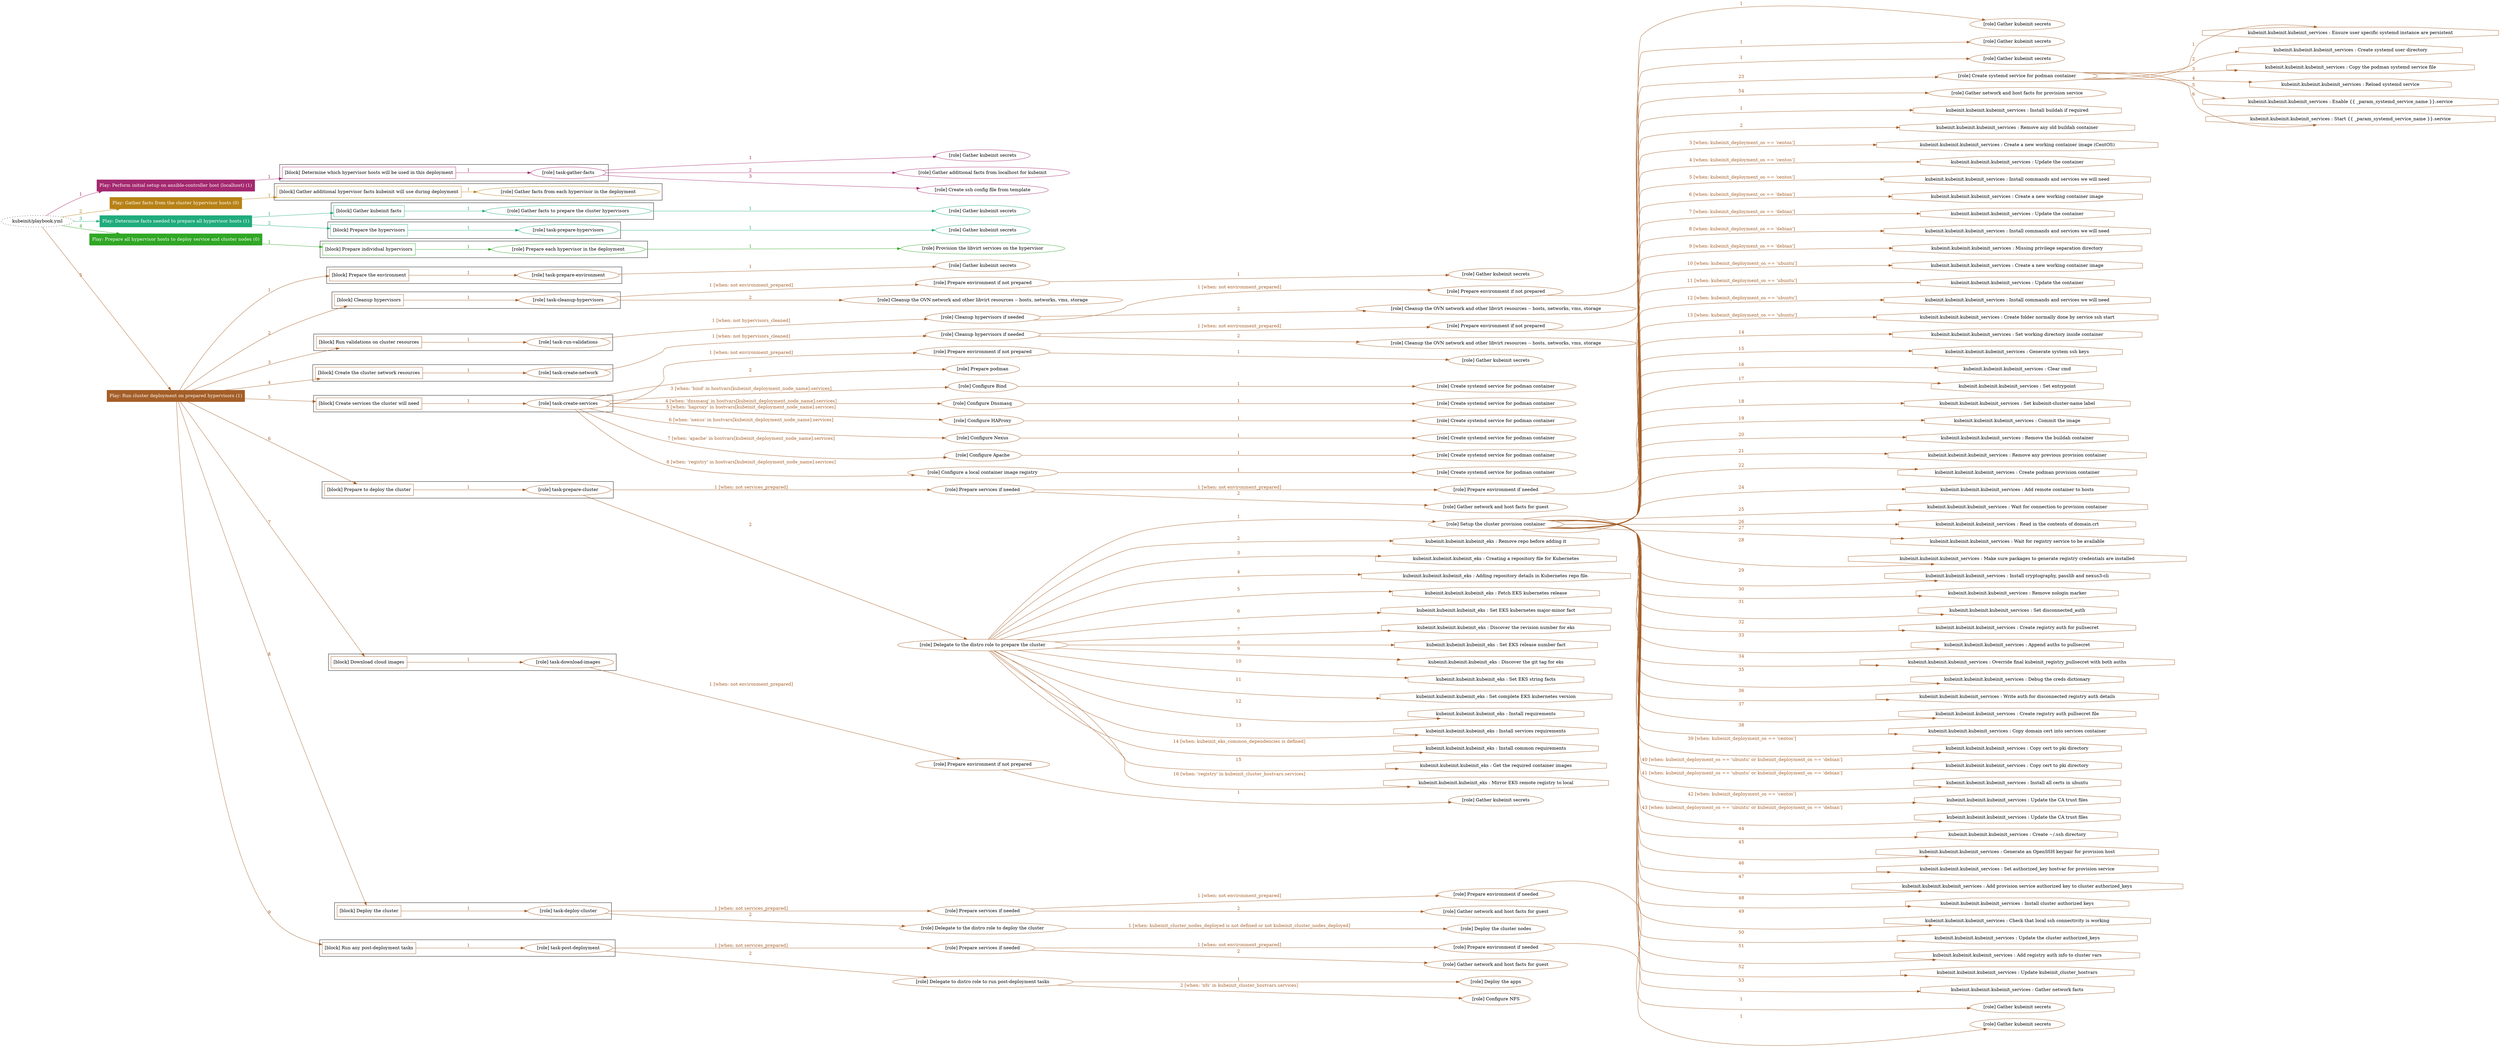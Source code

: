 digraph {
	graph [concentrate=true ordering=in rankdir=LR ratio=fill]
	edge [esep=5 sep=10]
	"kubeinit/playbook.yml" [URL="/home/runner/work/kubeinit/kubeinit/kubeinit/playbook.yml" id=playbook_032a5615 style=dotted]
	play_ac12bd5f [label="Play: Perform initial setup on ansible-controller host (localhost) (1)" URL="/home/runner/work/kubeinit/kubeinit/kubeinit/playbook.yml" color="#a4286f" fontcolor="#ffffff" id=play_ac12bd5f shape=box style=filled tooltip=localhost]
	"kubeinit/playbook.yml" -> play_ac12bd5f [label="1 " color="#a4286f" fontcolor="#a4286f" id=edge_527f416f labeltooltip="1 " tooltip="1 "]
	subgraph "Gather kubeinit secrets" {
		role_09ed4a32 [label="[role] Gather kubeinit secrets" URL="/home/runner/.ansible/collections/ansible_collections/kubeinit/kubeinit/roles/kubeinit_prepare/tasks/build_hypervisors_group.yml" color="#a4286f" id=role_09ed4a32 tooltip="Gather kubeinit secrets"]
	}
	subgraph "Gather additional facts from localhost for kubeinit" {
		role_f26d5518 [label="[role] Gather additional facts from localhost for kubeinit" URL="/home/runner/.ansible/collections/ansible_collections/kubeinit/kubeinit/roles/kubeinit_prepare/tasks/build_hypervisors_group.yml" color="#a4286f" id=role_f26d5518 tooltip="Gather additional facts from localhost for kubeinit"]
	}
	subgraph "Create ssh config file from template" {
		role_d6a2db78 [label="[role] Create ssh config file from template" URL="/home/runner/.ansible/collections/ansible_collections/kubeinit/kubeinit/roles/kubeinit_prepare/tasks/build_hypervisors_group.yml" color="#a4286f" id=role_d6a2db78 tooltip="Create ssh config file from template"]
	}
	subgraph "task-gather-facts" {
		role_7d9aad37 [label="[role] task-gather-facts" URL="/home/runner/work/kubeinit/kubeinit/kubeinit/playbook.yml" color="#a4286f" id=role_7d9aad37 tooltip="task-gather-facts"]
		role_7d9aad37 -> role_09ed4a32 [label="1 " color="#a4286f" fontcolor="#a4286f" id=edge_763205bc labeltooltip="1 " tooltip="1 "]
		role_7d9aad37 -> role_f26d5518 [label="2 " color="#a4286f" fontcolor="#a4286f" id=edge_e4823bc9 labeltooltip="2 " tooltip="2 "]
		role_7d9aad37 -> role_d6a2db78 [label="3 " color="#a4286f" fontcolor="#a4286f" id=edge_5c2fb9c8 labeltooltip="3 " tooltip="3 "]
	}
	subgraph "Play: Perform initial setup on ansible-controller host (localhost) (1)" {
		play_ac12bd5f -> block_24bc10a3 [label=1 color="#a4286f" fontcolor="#a4286f" id=edge_e40a6688 labeltooltip=1 tooltip=1]
		subgraph cluster_block_24bc10a3 {
			block_24bc10a3 [label="[block] Determine which hypervisor hosts will be used in this deployment" URL="/home/runner/work/kubeinit/kubeinit/kubeinit/playbook.yml" color="#a4286f" id=block_24bc10a3 labeltooltip="Determine which hypervisor hosts will be used in this deployment" shape=box tooltip="Determine which hypervisor hosts will be used in this deployment"]
			block_24bc10a3 -> role_7d9aad37 [label="1 " color="#a4286f" fontcolor="#a4286f" id=edge_0a20beeb labeltooltip="1 " tooltip="1 "]
		}
	}
	play_f23a4a15 [label="Play: Gather facts from the cluster hypervisor hosts (0)" URL="/home/runner/work/kubeinit/kubeinit/kubeinit/playbook.yml" color="#b78115" fontcolor="#ffffff" id=play_f23a4a15 shape=box style=filled tooltip="Play: Gather facts from the cluster hypervisor hosts (0)"]
	"kubeinit/playbook.yml" -> play_f23a4a15 [label="2 " color="#b78115" fontcolor="#b78115" id=edge_e2ee146d labeltooltip="2 " tooltip="2 "]
	subgraph "Gather facts from each hypervisor in the deployment" {
		role_2076e9db [label="[role] Gather facts from each hypervisor in the deployment" URL="/home/runner/work/kubeinit/kubeinit/kubeinit/playbook.yml" color="#b78115" id=role_2076e9db tooltip="Gather facts from each hypervisor in the deployment"]
	}
	subgraph "Play: Gather facts from the cluster hypervisor hosts (0)" {
		play_f23a4a15 -> block_f7a8d5a9 [label=1 color="#b78115" fontcolor="#b78115" id=edge_ebc337c4 labeltooltip=1 tooltip=1]
		subgraph cluster_block_f7a8d5a9 {
			block_f7a8d5a9 [label="[block] Gather additional hypervisor facts kubeinit will use during deployment" URL="/home/runner/work/kubeinit/kubeinit/kubeinit/playbook.yml" color="#b78115" id=block_f7a8d5a9 labeltooltip="Gather additional hypervisor facts kubeinit will use during deployment" shape=box tooltip="Gather additional hypervisor facts kubeinit will use during deployment"]
			block_f7a8d5a9 -> role_2076e9db [label="1 " color="#b78115" fontcolor="#b78115" id=edge_9c371be9 labeltooltip="1 " tooltip="1 "]
		}
	}
	play_f7854ca7 [label="Play: Determine facts needed to prepare all hypervisor hosts (1)" URL="/home/runner/work/kubeinit/kubeinit/kubeinit/playbook.yml" color="#20ac7d" fontcolor="#ffffff" id=play_f7854ca7 shape=box style=filled tooltip=localhost]
	"kubeinit/playbook.yml" -> play_f7854ca7 [label="3 " color="#20ac7d" fontcolor="#20ac7d" id=edge_bae282ce labeltooltip="3 " tooltip="3 "]
	subgraph "Gather kubeinit secrets" {
		role_33a9caa3 [label="[role] Gather kubeinit secrets" URL="/home/runner/.ansible/collections/ansible_collections/kubeinit/kubeinit/roles/kubeinit_prepare/tasks/gather_kubeinit_facts.yml" color="#20ac7d" id=role_33a9caa3 tooltip="Gather kubeinit secrets"]
	}
	subgraph "Gather facts to prepare the cluster hypervisors" {
		role_42404ad0 [label="[role] Gather facts to prepare the cluster hypervisors" URL="/home/runner/work/kubeinit/kubeinit/kubeinit/playbook.yml" color="#20ac7d" id=role_42404ad0 tooltip="Gather facts to prepare the cluster hypervisors"]
		role_42404ad0 -> role_33a9caa3 [label="1 " color="#20ac7d" fontcolor="#20ac7d" id=edge_9492683a labeltooltip="1 " tooltip="1 "]
	}
	subgraph "Gather kubeinit secrets" {
		role_83f35e69 [label="[role] Gather kubeinit secrets" URL="/home/runner/.ansible/collections/ansible_collections/kubeinit/kubeinit/roles/kubeinit_prepare/tasks/gather_kubeinit_facts.yml" color="#20ac7d" id=role_83f35e69 tooltip="Gather kubeinit secrets"]
	}
	subgraph "task-prepare-hypervisors" {
		role_0a348534 [label="[role] task-prepare-hypervisors" URL="/home/runner/work/kubeinit/kubeinit/kubeinit/playbook.yml" color="#20ac7d" id=role_0a348534 tooltip="task-prepare-hypervisors"]
		role_0a348534 -> role_83f35e69 [label="1 " color="#20ac7d" fontcolor="#20ac7d" id=edge_034a1e5a labeltooltip="1 " tooltip="1 "]
	}
	subgraph "Play: Determine facts needed to prepare all hypervisor hosts (1)" {
		play_f7854ca7 -> block_d0435d12 [label=1 color="#20ac7d" fontcolor="#20ac7d" id=edge_31e81cfe labeltooltip=1 tooltip=1]
		subgraph cluster_block_d0435d12 {
			block_d0435d12 [label="[block] Gather kubeinit facts" URL="/home/runner/work/kubeinit/kubeinit/kubeinit/playbook.yml" color="#20ac7d" id=block_d0435d12 labeltooltip="Gather kubeinit facts" shape=box tooltip="Gather kubeinit facts"]
			block_d0435d12 -> role_42404ad0 [label="1 " color="#20ac7d" fontcolor="#20ac7d" id=edge_217ec095 labeltooltip="1 " tooltip="1 "]
		}
		play_f7854ca7 -> block_489e9390 [label=2 color="#20ac7d" fontcolor="#20ac7d" id=edge_2ac24d6d labeltooltip=2 tooltip=2]
		subgraph cluster_block_489e9390 {
			block_489e9390 [label="[block] Prepare the hypervisors" URL="/home/runner/work/kubeinit/kubeinit/kubeinit/playbook.yml" color="#20ac7d" id=block_489e9390 labeltooltip="Prepare the hypervisors" shape=box tooltip="Prepare the hypervisors"]
			block_489e9390 -> role_0a348534 [label="1 " color="#20ac7d" fontcolor="#20ac7d" id=edge_3dc6474a labeltooltip="1 " tooltip="1 "]
		}
	}
	play_910acba2 [label="Play: Prepare all hypervisor hosts to deploy service and cluster nodes (0)" URL="/home/runner/work/kubeinit/kubeinit/kubeinit/playbook.yml" color="#30a725" fontcolor="#ffffff" id=play_910acba2 shape=box style=filled tooltip="Play: Prepare all hypervisor hosts to deploy service and cluster nodes (0)"]
	"kubeinit/playbook.yml" -> play_910acba2 [label="4 " color="#30a725" fontcolor="#30a725" id=edge_e6ee4e24 labeltooltip="4 " tooltip="4 "]
	subgraph "Provision the libvirt services on the hypervisor" {
		role_01216f66 [label="[role] Provision the libvirt services on the hypervisor" URL="/home/runner/.ansible/collections/ansible_collections/kubeinit/kubeinit/roles/kubeinit_prepare/tasks/prepare_hypervisor.yml" color="#30a725" id=role_01216f66 tooltip="Provision the libvirt services on the hypervisor"]
	}
	subgraph "Prepare each hypervisor in the deployment" {
		role_e4439b19 [label="[role] Prepare each hypervisor in the deployment" URL="/home/runner/work/kubeinit/kubeinit/kubeinit/playbook.yml" color="#30a725" id=role_e4439b19 tooltip="Prepare each hypervisor in the deployment"]
		role_e4439b19 -> role_01216f66 [label="1 " color="#30a725" fontcolor="#30a725" id=edge_d8796bd6 labeltooltip="1 " tooltip="1 "]
	}
	subgraph "Play: Prepare all hypervisor hosts to deploy service and cluster nodes (0)" {
		play_910acba2 -> block_9d4402d8 [label=1 color="#30a725" fontcolor="#30a725" id=edge_cef3bad7 labeltooltip=1 tooltip=1]
		subgraph cluster_block_9d4402d8 {
			block_9d4402d8 [label="[block] Prepare individual hypervisors" URL="/home/runner/work/kubeinit/kubeinit/kubeinit/playbook.yml" color="#30a725" id=block_9d4402d8 labeltooltip="Prepare individual hypervisors" shape=box tooltip="Prepare individual hypervisors"]
			block_9d4402d8 -> role_e4439b19 [label="1 " color="#30a725" fontcolor="#30a725" id=edge_5d68ae8d labeltooltip="1 " tooltip="1 "]
		}
	}
	play_2fabc9d2 [label="Play: Run cluster deployment on prepared hypervisors (1)" URL="/home/runner/work/kubeinit/kubeinit/kubeinit/playbook.yml" color="#a45e28" fontcolor="#ffffff" id=play_2fabc9d2 shape=box style=filled tooltip=localhost]
	"kubeinit/playbook.yml" -> play_2fabc9d2 [label="5 " color="#a45e28" fontcolor="#a45e28" id=edge_f8ea45da labeltooltip="5 " tooltip="5 "]
	subgraph "Gather kubeinit secrets" {
		role_a57f23a2 [label="[role] Gather kubeinit secrets" URL="/home/runner/.ansible/collections/ansible_collections/kubeinit/kubeinit/roles/kubeinit_prepare/tasks/gather_kubeinit_facts.yml" color="#a45e28" id=role_a57f23a2 tooltip="Gather kubeinit secrets"]
	}
	subgraph "task-prepare-environment" {
		role_2a7051b5 [label="[role] task-prepare-environment" URL="/home/runner/work/kubeinit/kubeinit/kubeinit/playbook.yml" color="#a45e28" id=role_2a7051b5 tooltip="task-prepare-environment"]
		role_2a7051b5 -> role_a57f23a2 [label="1 " color="#a45e28" fontcolor="#a45e28" id=edge_73bc198f labeltooltip="1 " tooltip="1 "]
	}
	subgraph "Gather kubeinit secrets" {
		role_48dad1a3 [label="[role] Gather kubeinit secrets" URL="/home/runner/.ansible/collections/ansible_collections/kubeinit/kubeinit/roles/kubeinit_prepare/tasks/gather_kubeinit_facts.yml" color="#a45e28" id=role_48dad1a3 tooltip="Gather kubeinit secrets"]
	}
	subgraph "Prepare environment if not prepared" {
		role_db5fc572 [label="[role] Prepare environment if not prepared" URL="/home/runner/.ansible/collections/ansible_collections/kubeinit/kubeinit/roles/kubeinit_prepare/tasks/cleanup_hypervisors.yml" color="#a45e28" id=role_db5fc572 tooltip="Prepare environment if not prepared"]
		role_db5fc572 -> role_48dad1a3 [label="1 " color="#a45e28" fontcolor="#a45e28" id=edge_e341ab0c labeltooltip="1 " tooltip="1 "]
	}
	subgraph "Cleanup the OVN network and other libvirt resources -- hosts, networks, vms, storage" {
		role_29e588dd [label="[role] Cleanup the OVN network and other libvirt resources -- hosts, networks, vms, storage" URL="/home/runner/.ansible/collections/ansible_collections/kubeinit/kubeinit/roles/kubeinit_prepare/tasks/cleanup_hypervisors.yml" color="#a45e28" id=role_29e588dd tooltip="Cleanup the OVN network and other libvirt resources -- hosts, networks, vms, storage"]
	}
	subgraph "task-cleanup-hypervisors" {
		role_bfca0900 [label="[role] task-cleanup-hypervisors" URL="/home/runner/work/kubeinit/kubeinit/kubeinit/playbook.yml" color="#a45e28" id=role_bfca0900 tooltip="task-cleanup-hypervisors"]
		role_bfca0900 -> role_db5fc572 [label="1 [when: not environment_prepared]" color="#a45e28" fontcolor="#a45e28" id=edge_9ab71ca5 labeltooltip="1 [when: not environment_prepared]" tooltip="1 [when: not environment_prepared]"]
		role_bfca0900 -> role_29e588dd [label="2 " color="#a45e28" fontcolor="#a45e28" id=edge_c53787bb labeltooltip="2 " tooltip="2 "]
	}
	subgraph "Gather kubeinit secrets" {
		role_f3cd04b9 [label="[role] Gather kubeinit secrets" URL="/home/runner/.ansible/collections/ansible_collections/kubeinit/kubeinit/roles/kubeinit_prepare/tasks/gather_kubeinit_facts.yml" color="#a45e28" id=role_f3cd04b9 tooltip="Gather kubeinit secrets"]
	}
	subgraph "Prepare environment if not prepared" {
		role_17b1e701 [label="[role] Prepare environment if not prepared" URL="/home/runner/.ansible/collections/ansible_collections/kubeinit/kubeinit/roles/kubeinit_prepare/tasks/cleanup_hypervisors.yml" color="#a45e28" id=role_17b1e701 tooltip="Prepare environment if not prepared"]
		role_17b1e701 -> role_f3cd04b9 [label="1 " color="#a45e28" fontcolor="#a45e28" id=edge_d6ed9b67 labeltooltip="1 " tooltip="1 "]
	}
	subgraph "Cleanup the OVN network and other libvirt resources -- hosts, networks, vms, storage" {
		role_ebc5452b [label="[role] Cleanup the OVN network and other libvirt resources -- hosts, networks, vms, storage" URL="/home/runner/.ansible/collections/ansible_collections/kubeinit/kubeinit/roles/kubeinit_prepare/tasks/cleanup_hypervisors.yml" color="#a45e28" id=role_ebc5452b tooltip="Cleanup the OVN network and other libvirt resources -- hosts, networks, vms, storage"]
	}
	subgraph "Cleanup hypervisors if needed" {
		role_1a637917 [label="[role] Cleanup hypervisors if needed" URL="/home/runner/.ansible/collections/ansible_collections/kubeinit/kubeinit/roles/kubeinit_validations/tasks/main.yml" color="#a45e28" id=role_1a637917 tooltip="Cleanup hypervisors if needed"]
		role_1a637917 -> role_17b1e701 [label="1 [when: not environment_prepared]" color="#a45e28" fontcolor="#a45e28" id=edge_bf1e7528 labeltooltip="1 [when: not environment_prepared]" tooltip="1 [when: not environment_prepared]"]
		role_1a637917 -> role_ebc5452b [label="2 " color="#a45e28" fontcolor="#a45e28" id=edge_f1f18635 labeltooltip="2 " tooltip="2 "]
	}
	subgraph "task-run-validations" {
		role_761b9854 [label="[role] task-run-validations" URL="/home/runner/work/kubeinit/kubeinit/kubeinit/playbook.yml" color="#a45e28" id=role_761b9854 tooltip="task-run-validations"]
		role_761b9854 -> role_1a637917 [label="1 [when: not hypervisors_cleaned]" color="#a45e28" fontcolor="#a45e28" id=edge_e17b9dcf labeltooltip="1 [when: not hypervisors_cleaned]" tooltip="1 [when: not hypervisors_cleaned]"]
	}
	subgraph "Gather kubeinit secrets" {
		role_2e0e4409 [label="[role] Gather kubeinit secrets" URL="/home/runner/.ansible/collections/ansible_collections/kubeinit/kubeinit/roles/kubeinit_prepare/tasks/gather_kubeinit_facts.yml" color="#a45e28" id=role_2e0e4409 tooltip="Gather kubeinit secrets"]
	}
	subgraph "Prepare environment if not prepared" {
		role_b77dcb9f [label="[role] Prepare environment if not prepared" URL="/home/runner/.ansible/collections/ansible_collections/kubeinit/kubeinit/roles/kubeinit_prepare/tasks/cleanup_hypervisors.yml" color="#a45e28" id=role_b77dcb9f tooltip="Prepare environment if not prepared"]
		role_b77dcb9f -> role_2e0e4409 [label="1 " color="#a45e28" fontcolor="#a45e28" id=edge_23bdc903 labeltooltip="1 " tooltip="1 "]
	}
	subgraph "Cleanup the OVN network and other libvirt resources -- hosts, networks, vms, storage" {
		role_71557517 [label="[role] Cleanup the OVN network and other libvirt resources -- hosts, networks, vms, storage" URL="/home/runner/.ansible/collections/ansible_collections/kubeinit/kubeinit/roles/kubeinit_prepare/tasks/cleanup_hypervisors.yml" color="#a45e28" id=role_71557517 tooltip="Cleanup the OVN network and other libvirt resources -- hosts, networks, vms, storage"]
	}
	subgraph "Cleanup hypervisors if needed" {
		role_decb245a [label="[role] Cleanup hypervisors if needed" URL="/home/runner/.ansible/collections/ansible_collections/kubeinit/kubeinit/roles/kubeinit_libvirt/tasks/create_network.yml" color="#a45e28" id=role_decb245a tooltip="Cleanup hypervisors if needed"]
		role_decb245a -> role_b77dcb9f [label="1 [when: not environment_prepared]" color="#a45e28" fontcolor="#a45e28" id=edge_de269d86 labeltooltip="1 [when: not environment_prepared]" tooltip="1 [when: not environment_prepared]"]
		role_decb245a -> role_71557517 [label="2 " color="#a45e28" fontcolor="#a45e28" id=edge_ba62db43 labeltooltip="2 " tooltip="2 "]
	}
	subgraph "task-create-network" {
		role_58ecfae5 [label="[role] task-create-network" URL="/home/runner/work/kubeinit/kubeinit/kubeinit/playbook.yml" color="#a45e28" id=role_58ecfae5 tooltip="task-create-network"]
		role_58ecfae5 -> role_decb245a [label="1 [when: not hypervisors_cleaned]" color="#a45e28" fontcolor="#a45e28" id=edge_eb125836 labeltooltip="1 [when: not hypervisors_cleaned]" tooltip="1 [when: not hypervisors_cleaned]"]
	}
	subgraph "Gather kubeinit secrets" {
		role_d89ec5e6 [label="[role] Gather kubeinit secrets" URL="/home/runner/.ansible/collections/ansible_collections/kubeinit/kubeinit/roles/kubeinit_prepare/tasks/gather_kubeinit_facts.yml" color="#a45e28" id=role_d89ec5e6 tooltip="Gather kubeinit secrets"]
	}
	subgraph "Prepare environment if not prepared" {
		role_1fa4f5e0 [label="[role] Prepare environment if not prepared" URL="/home/runner/.ansible/collections/ansible_collections/kubeinit/kubeinit/roles/kubeinit_services/tasks/main.yml" color="#a45e28" id=role_1fa4f5e0 tooltip="Prepare environment if not prepared"]
		role_1fa4f5e0 -> role_d89ec5e6 [label="1 " color="#a45e28" fontcolor="#a45e28" id=edge_cd5218a0 labeltooltip="1 " tooltip="1 "]
	}
	subgraph "Prepare podman" {
		role_811de74c [label="[role] Prepare podman" URL="/home/runner/.ansible/collections/ansible_collections/kubeinit/kubeinit/roles/kubeinit_services/tasks/00_create_service_pod.yml" color="#a45e28" id=role_811de74c tooltip="Prepare podman"]
	}
	subgraph "Create systemd service for podman container" {
		role_daf21a65 [label="[role] Create systemd service for podman container" URL="/home/runner/.ansible/collections/ansible_collections/kubeinit/kubeinit/roles/kubeinit_bind/tasks/main.yml" color="#a45e28" id=role_daf21a65 tooltip="Create systemd service for podman container"]
	}
	subgraph "Configure Bind" {
		role_a3c4c4e9 [label="[role] Configure Bind" URL="/home/runner/.ansible/collections/ansible_collections/kubeinit/kubeinit/roles/kubeinit_services/tasks/start_services_containers.yml" color="#a45e28" id=role_a3c4c4e9 tooltip="Configure Bind"]
		role_a3c4c4e9 -> role_daf21a65 [label="1 " color="#a45e28" fontcolor="#a45e28" id=edge_08adf69c labeltooltip="1 " tooltip="1 "]
	}
	subgraph "Create systemd service for podman container" {
		role_e5f72520 [label="[role] Create systemd service for podman container" URL="/home/runner/.ansible/collections/ansible_collections/kubeinit/kubeinit/roles/kubeinit_dnsmasq/tasks/main.yml" color="#a45e28" id=role_e5f72520 tooltip="Create systemd service for podman container"]
	}
	subgraph "Configure Dnsmasq" {
		role_9496ea9d [label="[role] Configure Dnsmasq" URL="/home/runner/.ansible/collections/ansible_collections/kubeinit/kubeinit/roles/kubeinit_services/tasks/start_services_containers.yml" color="#a45e28" id=role_9496ea9d tooltip="Configure Dnsmasq"]
		role_9496ea9d -> role_e5f72520 [label="1 " color="#a45e28" fontcolor="#a45e28" id=edge_0d5267f9 labeltooltip="1 " tooltip="1 "]
	}
	subgraph "Create systemd service for podman container" {
		role_181518ff [label="[role] Create systemd service for podman container" URL="/home/runner/.ansible/collections/ansible_collections/kubeinit/kubeinit/roles/kubeinit_haproxy/tasks/main.yml" color="#a45e28" id=role_181518ff tooltip="Create systemd service for podman container"]
	}
	subgraph "Configure HAProxy" {
		role_216ed3c6 [label="[role] Configure HAProxy" URL="/home/runner/.ansible/collections/ansible_collections/kubeinit/kubeinit/roles/kubeinit_services/tasks/start_services_containers.yml" color="#a45e28" id=role_216ed3c6 tooltip="Configure HAProxy"]
		role_216ed3c6 -> role_181518ff [label="1 " color="#a45e28" fontcolor="#a45e28" id=edge_053f3352 labeltooltip="1 " tooltip="1 "]
	}
	subgraph "Create systemd service for podman container" {
		role_8b023b8b [label="[role] Create systemd service for podman container" URL="/home/runner/.ansible/collections/ansible_collections/kubeinit/kubeinit/roles/kubeinit_nexus/tasks/main.yml" color="#a45e28" id=role_8b023b8b tooltip="Create systemd service for podman container"]
	}
	subgraph "Configure Nexus" {
		role_6937f461 [label="[role] Configure Nexus" URL="/home/runner/.ansible/collections/ansible_collections/kubeinit/kubeinit/roles/kubeinit_services/tasks/start_services_containers.yml" color="#a45e28" id=role_6937f461 tooltip="Configure Nexus"]
		role_6937f461 -> role_8b023b8b [label="1 " color="#a45e28" fontcolor="#a45e28" id=edge_2ba5f8d2 labeltooltip="1 " tooltip="1 "]
	}
	subgraph "Create systemd service for podman container" {
		role_50506f36 [label="[role] Create systemd service for podman container" URL="/home/runner/.ansible/collections/ansible_collections/kubeinit/kubeinit/roles/kubeinit_apache/tasks/main.yml" color="#a45e28" id=role_50506f36 tooltip="Create systemd service for podman container"]
	}
	subgraph "Configure Apache" {
		role_54b494bb [label="[role] Configure Apache" URL="/home/runner/.ansible/collections/ansible_collections/kubeinit/kubeinit/roles/kubeinit_services/tasks/start_services_containers.yml" color="#a45e28" id=role_54b494bb tooltip="Configure Apache"]
		role_54b494bb -> role_50506f36 [label="1 " color="#a45e28" fontcolor="#a45e28" id=edge_0ce19c98 labeltooltip="1 " tooltip="1 "]
	}
	subgraph "Create systemd service for podman container" {
		role_96da34d5 [label="[role] Create systemd service for podman container" URL="/home/runner/.ansible/collections/ansible_collections/kubeinit/kubeinit/roles/kubeinit_registry/tasks/main.yml" color="#a45e28" id=role_96da34d5 tooltip="Create systemd service for podman container"]
	}
	subgraph "Configure a local container image registry" {
		role_89b59178 [label="[role] Configure a local container image registry" URL="/home/runner/.ansible/collections/ansible_collections/kubeinit/kubeinit/roles/kubeinit_services/tasks/start_services_containers.yml" color="#a45e28" id=role_89b59178 tooltip="Configure a local container image registry"]
		role_89b59178 -> role_96da34d5 [label="1 " color="#a45e28" fontcolor="#a45e28" id=edge_2c965cd9 labeltooltip="1 " tooltip="1 "]
	}
	subgraph "task-create-services" {
		role_6adad1ec [label="[role] task-create-services" URL="/home/runner/work/kubeinit/kubeinit/kubeinit/playbook.yml" color="#a45e28" id=role_6adad1ec tooltip="task-create-services"]
		role_6adad1ec -> role_1fa4f5e0 [label="1 [when: not environment_prepared]" color="#a45e28" fontcolor="#a45e28" id=edge_0e7398b6 labeltooltip="1 [when: not environment_prepared]" tooltip="1 [when: not environment_prepared]"]
		role_6adad1ec -> role_811de74c [label="2 " color="#a45e28" fontcolor="#a45e28" id=edge_a51b1b70 labeltooltip="2 " tooltip="2 "]
		role_6adad1ec -> role_a3c4c4e9 [label="3 [when: 'bind' in hostvars[kubeinit_deployment_node_name].services]" color="#a45e28" fontcolor="#a45e28" id=edge_7f8683df labeltooltip="3 [when: 'bind' in hostvars[kubeinit_deployment_node_name].services]" tooltip="3 [when: 'bind' in hostvars[kubeinit_deployment_node_name].services]"]
		role_6adad1ec -> role_9496ea9d [label="4 [when: 'dnsmasq' in hostvars[kubeinit_deployment_node_name].services]" color="#a45e28" fontcolor="#a45e28" id=edge_a0b9cc05 labeltooltip="4 [when: 'dnsmasq' in hostvars[kubeinit_deployment_node_name].services]" tooltip="4 [when: 'dnsmasq' in hostvars[kubeinit_deployment_node_name].services]"]
		role_6adad1ec -> role_216ed3c6 [label="5 [when: 'haproxy' in hostvars[kubeinit_deployment_node_name].services]" color="#a45e28" fontcolor="#a45e28" id=edge_79bce3d6 labeltooltip="5 [when: 'haproxy' in hostvars[kubeinit_deployment_node_name].services]" tooltip="5 [when: 'haproxy' in hostvars[kubeinit_deployment_node_name].services]"]
		role_6adad1ec -> role_6937f461 [label="6 [when: 'nexus' in hostvars[kubeinit_deployment_node_name].services]" color="#a45e28" fontcolor="#a45e28" id=edge_a2b3a007 labeltooltip="6 [when: 'nexus' in hostvars[kubeinit_deployment_node_name].services]" tooltip="6 [when: 'nexus' in hostvars[kubeinit_deployment_node_name].services]"]
		role_6adad1ec -> role_54b494bb [label="7 [when: 'apache' in hostvars[kubeinit_deployment_node_name].services]" color="#a45e28" fontcolor="#a45e28" id=edge_b74bf3c5 labeltooltip="7 [when: 'apache' in hostvars[kubeinit_deployment_node_name].services]" tooltip="7 [when: 'apache' in hostvars[kubeinit_deployment_node_name].services]"]
		role_6adad1ec -> role_89b59178 [label="8 [when: 'registry' in hostvars[kubeinit_deployment_node_name].services]" color="#a45e28" fontcolor="#a45e28" id=edge_8e17804b labeltooltip="8 [when: 'registry' in hostvars[kubeinit_deployment_node_name].services]" tooltip="8 [when: 'registry' in hostvars[kubeinit_deployment_node_name].services]"]
	}
	subgraph "Gather kubeinit secrets" {
		role_0c87add0 [label="[role] Gather kubeinit secrets" URL="/home/runner/.ansible/collections/ansible_collections/kubeinit/kubeinit/roles/kubeinit_prepare/tasks/gather_kubeinit_facts.yml" color="#a45e28" id=role_0c87add0 tooltip="Gather kubeinit secrets"]
	}
	subgraph "Prepare environment if needed" {
		role_6e174be0 [label="[role] Prepare environment if needed" URL="/home/runner/.ansible/collections/ansible_collections/kubeinit/kubeinit/roles/kubeinit_services/tasks/prepare_services.yml" color="#a45e28" id=role_6e174be0 tooltip="Prepare environment if needed"]
		role_6e174be0 -> role_0c87add0 [label="1 " color="#a45e28" fontcolor="#a45e28" id=edge_d662bfd0 labeltooltip="1 " tooltip="1 "]
	}
	subgraph "Gather network and host facts for guest" {
		role_b43787c4 [label="[role] Gather network and host facts for guest" URL="/home/runner/.ansible/collections/ansible_collections/kubeinit/kubeinit/roles/kubeinit_services/tasks/prepare_services.yml" color="#a45e28" id=role_b43787c4 tooltip="Gather network and host facts for guest"]
	}
	subgraph "Prepare services if needed" {
		role_d27c83e5 [label="[role] Prepare services if needed" URL="/home/runner/.ansible/collections/ansible_collections/kubeinit/kubeinit/roles/kubeinit_prepare/tasks/prepare_cluster.yml" color="#a45e28" id=role_d27c83e5 tooltip="Prepare services if needed"]
		role_d27c83e5 -> role_6e174be0 [label="1 [when: not environment_prepared]" color="#a45e28" fontcolor="#a45e28" id=edge_dd331002 labeltooltip="1 [when: not environment_prepared]" tooltip="1 [when: not environment_prepared]"]
		role_d27c83e5 -> role_b43787c4 [label="2 " color="#a45e28" fontcolor="#a45e28" id=edge_5828ccb1 labeltooltip="2 " tooltip="2 "]
	}
	subgraph "Create systemd service for podman container" {
		role_2bdb392b [label="[role] Create systemd service for podman container" URL="/home/runner/.ansible/collections/ansible_collections/kubeinit/kubeinit/roles/kubeinit_services/tasks/create_provision_container.yml" color="#a45e28" id=role_2bdb392b tooltip="Create systemd service for podman container"]
		task_6d8da76d [label="kubeinit.kubeinit.kubeinit_services : Ensure user specific systemd instance are persistent" URL="/home/runner/.ansible/collections/ansible_collections/kubeinit/kubeinit/roles/kubeinit_services/tasks/create_managed_service.yml" color="#a45e28" id=task_6d8da76d shape=octagon tooltip="kubeinit.kubeinit.kubeinit_services : Ensure user specific systemd instance are persistent"]
		role_2bdb392b -> task_6d8da76d [label="1 " color="#a45e28" fontcolor="#a45e28" id=edge_e44ee9f6 labeltooltip="1 " tooltip="1 "]
		task_36569b68 [label="kubeinit.kubeinit.kubeinit_services : Create systemd user directory" URL="/home/runner/.ansible/collections/ansible_collections/kubeinit/kubeinit/roles/kubeinit_services/tasks/create_managed_service.yml" color="#a45e28" id=task_36569b68 shape=octagon tooltip="kubeinit.kubeinit.kubeinit_services : Create systemd user directory"]
		role_2bdb392b -> task_36569b68 [label="2 " color="#a45e28" fontcolor="#a45e28" id=edge_45f3ee70 labeltooltip="2 " tooltip="2 "]
		task_29dd1cef [label="kubeinit.kubeinit.kubeinit_services : Copy the podman systemd service file" URL="/home/runner/.ansible/collections/ansible_collections/kubeinit/kubeinit/roles/kubeinit_services/tasks/create_managed_service.yml" color="#a45e28" id=task_29dd1cef shape=octagon tooltip="kubeinit.kubeinit.kubeinit_services : Copy the podman systemd service file"]
		role_2bdb392b -> task_29dd1cef [label="3 " color="#a45e28" fontcolor="#a45e28" id=edge_d1bc394e labeltooltip="3 " tooltip="3 "]
		task_fbdd9ae4 [label="kubeinit.kubeinit.kubeinit_services : Reload systemd service" URL="/home/runner/.ansible/collections/ansible_collections/kubeinit/kubeinit/roles/kubeinit_services/tasks/create_managed_service.yml" color="#a45e28" id=task_fbdd9ae4 shape=octagon tooltip="kubeinit.kubeinit.kubeinit_services : Reload systemd service"]
		role_2bdb392b -> task_fbdd9ae4 [label="4 " color="#a45e28" fontcolor="#a45e28" id=edge_16d8101e labeltooltip="4 " tooltip="4 "]
		task_4d5f8e40 [label="kubeinit.kubeinit.kubeinit_services : Enable {{ _param_systemd_service_name }}.service" URL="/home/runner/.ansible/collections/ansible_collections/kubeinit/kubeinit/roles/kubeinit_services/tasks/create_managed_service.yml" color="#a45e28" id=task_4d5f8e40 shape=octagon tooltip="kubeinit.kubeinit.kubeinit_services : Enable {{ _param_systemd_service_name }}.service"]
		role_2bdb392b -> task_4d5f8e40 [label="5 " color="#a45e28" fontcolor="#a45e28" id=edge_12397b7c labeltooltip="5 " tooltip="5 "]
		task_ad3287b0 [label="kubeinit.kubeinit.kubeinit_services : Start {{ _param_systemd_service_name }}.service" URL="/home/runner/.ansible/collections/ansible_collections/kubeinit/kubeinit/roles/kubeinit_services/tasks/create_managed_service.yml" color="#a45e28" id=task_ad3287b0 shape=octagon tooltip="kubeinit.kubeinit.kubeinit_services : Start {{ _param_systemd_service_name }}.service"]
		role_2bdb392b -> task_ad3287b0 [label="6 " color="#a45e28" fontcolor="#a45e28" id=edge_5e938bfb labeltooltip="6 " tooltip="6 "]
	}
	subgraph "Gather network and host facts for provision service" {
		role_c0c27643 [label="[role] Gather network and host facts for provision service" URL="/home/runner/.ansible/collections/ansible_collections/kubeinit/kubeinit/roles/kubeinit_services/tasks/create_provision_container.yml" color="#a45e28" id=role_c0c27643 tooltip="Gather network and host facts for provision service"]
	}
	subgraph "Setup the cluster provision container" {
		role_5c065e9e [label="[role] Setup the cluster provision container" URL="/home/runner/.ansible/collections/ansible_collections/kubeinit/kubeinit/roles/kubeinit_eks/tasks/prepare_cluster.yml" color="#a45e28" id=role_5c065e9e tooltip="Setup the cluster provision container"]
		task_e13d2087 [label="kubeinit.kubeinit.kubeinit_services : Install buildah if required" URL="/home/runner/.ansible/collections/ansible_collections/kubeinit/kubeinit/roles/kubeinit_services/tasks/create_provision_container.yml" color="#a45e28" id=task_e13d2087 shape=octagon tooltip="kubeinit.kubeinit.kubeinit_services : Install buildah if required"]
		role_5c065e9e -> task_e13d2087 [label="1 " color="#a45e28" fontcolor="#a45e28" id=edge_097007b8 labeltooltip="1 " tooltip="1 "]
		task_59729776 [label="kubeinit.kubeinit.kubeinit_services : Remove any old buildah container" URL="/home/runner/.ansible/collections/ansible_collections/kubeinit/kubeinit/roles/kubeinit_services/tasks/create_provision_container.yml" color="#a45e28" id=task_59729776 shape=octagon tooltip="kubeinit.kubeinit.kubeinit_services : Remove any old buildah container"]
		role_5c065e9e -> task_59729776 [label="2 " color="#a45e28" fontcolor="#a45e28" id=edge_eaa5d723 labeltooltip="2 " tooltip="2 "]
		task_1791c443 [label="kubeinit.kubeinit.kubeinit_services : Create a new working container image (CentOS)" URL="/home/runner/.ansible/collections/ansible_collections/kubeinit/kubeinit/roles/kubeinit_services/tasks/create_provision_container.yml" color="#a45e28" id=task_1791c443 shape=octagon tooltip="kubeinit.kubeinit.kubeinit_services : Create a new working container image (CentOS)"]
		role_5c065e9e -> task_1791c443 [label="3 [when: kubeinit_deployment_os == 'centos']" color="#a45e28" fontcolor="#a45e28" id=edge_1ae96a70 labeltooltip="3 [when: kubeinit_deployment_os == 'centos']" tooltip="3 [when: kubeinit_deployment_os == 'centos']"]
		task_d331d982 [label="kubeinit.kubeinit.kubeinit_services : Update the container" URL="/home/runner/.ansible/collections/ansible_collections/kubeinit/kubeinit/roles/kubeinit_services/tasks/create_provision_container.yml" color="#a45e28" id=task_d331d982 shape=octagon tooltip="kubeinit.kubeinit.kubeinit_services : Update the container"]
		role_5c065e9e -> task_d331d982 [label="4 [when: kubeinit_deployment_os == 'centos']" color="#a45e28" fontcolor="#a45e28" id=edge_6e90cf85 labeltooltip="4 [when: kubeinit_deployment_os == 'centos']" tooltip="4 [when: kubeinit_deployment_os == 'centos']"]
		task_eaa74264 [label="kubeinit.kubeinit.kubeinit_services : Install commands and services we will need" URL="/home/runner/.ansible/collections/ansible_collections/kubeinit/kubeinit/roles/kubeinit_services/tasks/create_provision_container.yml" color="#a45e28" id=task_eaa74264 shape=octagon tooltip="kubeinit.kubeinit.kubeinit_services : Install commands and services we will need"]
		role_5c065e9e -> task_eaa74264 [label="5 [when: kubeinit_deployment_os == 'centos']" color="#a45e28" fontcolor="#a45e28" id=edge_0fd00fa1 labeltooltip="5 [when: kubeinit_deployment_os == 'centos']" tooltip="5 [when: kubeinit_deployment_os == 'centos']"]
		task_cf94c110 [label="kubeinit.kubeinit.kubeinit_services : Create a new working container image" URL="/home/runner/.ansible/collections/ansible_collections/kubeinit/kubeinit/roles/kubeinit_services/tasks/create_provision_container.yml" color="#a45e28" id=task_cf94c110 shape=octagon tooltip="kubeinit.kubeinit.kubeinit_services : Create a new working container image"]
		role_5c065e9e -> task_cf94c110 [label="6 [when: kubeinit_deployment_os == 'debian']" color="#a45e28" fontcolor="#a45e28" id=edge_86feb7ef labeltooltip="6 [when: kubeinit_deployment_os == 'debian']" tooltip="6 [when: kubeinit_deployment_os == 'debian']"]
		task_750ec591 [label="kubeinit.kubeinit.kubeinit_services : Update the container" URL="/home/runner/.ansible/collections/ansible_collections/kubeinit/kubeinit/roles/kubeinit_services/tasks/create_provision_container.yml" color="#a45e28" id=task_750ec591 shape=octagon tooltip="kubeinit.kubeinit.kubeinit_services : Update the container"]
		role_5c065e9e -> task_750ec591 [label="7 [when: kubeinit_deployment_os == 'debian']" color="#a45e28" fontcolor="#a45e28" id=edge_0c10126f labeltooltip="7 [when: kubeinit_deployment_os == 'debian']" tooltip="7 [when: kubeinit_deployment_os == 'debian']"]
		task_9e9e156a [label="kubeinit.kubeinit.kubeinit_services : Install commands and services we will need" URL="/home/runner/.ansible/collections/ansible_collections/kubeinit/kubeinit/roles/kubeinit_services/tasks/create_provision_container.yml" color="#a45e28" id=task_9e9e156a shape=octagon tooltip="kubeinit.kubeinit.kubeinit_services : Install commands and services we will need"]
		role_5c065e9e -> task_9e9e156a [label="8 [when: kubeinit_deployment_os == 'debian']" color="#a45e28" fontcolor="#a45e28" id=edge_8084f95a labeltooltip="8 [when: kubeinit_deployment_os == 'debian']" tooltip="8 [when: kubeinit_deployment_os == 'debian']"]
		task_fb16eede [label="kubeinit.kubeinit.kubeinit_services : Missing privilege separation directory" URL="/home/runner/.ansible/collections/ansible_collections/kubeinit/kubeinit/roles/kubeinit_services/tasks/create_provision_container.yml" color="#a45e28" id=task_fb16eede shape=octagon tooltip="kubeinit.kubeinit.kubeinit_services : Missing privilege separation directory"]
		role_5c065e9e -> task_fb16eede [label="9 [when: kubeinit_deployment_os == 'debian']" color="#a45e28" fontcolor="#a45e28" id=edge_ba99a64d labeltooltip="9 [when: kubeinit_deployment_os == 'debian']" tooltip="9 [when: kubeinit_deployment_os == 'debian']"]
		task_ec85e5f3 [label="kubeinit.kubeinit.kubeinit_services : Create a new working container image" URL="/home/runner/.ansible/collections/ansible_collections/kubeinit/kubeinit/roles/kubeinit_services/tasks/create_provision_container.yml" color="#a45e28" id=task_ec85e5f3 shape=octagon tooltip="kubeinit.kubeinit.kubeinit_services : Create a new working container image"]
		role_5c065e9e -> task_ec85e5f3 [label="10 [when: kubeinit_deployment_os == 'ubuntu']" color="#a45e28" fontcolor="#a45e28" id=edge_77400961 labeltooltip="10 [when: kubeinit_deployment_os == 'ubuntu']" tooltip="10 [when: kubeinit_deployment_os == 'ubuntu']"]
		task_435ef946 [label="kubeinit.kubeinit.kubeinit_services : Update the container" URL="/home/runner/.ansible/collections/ansible_collections/kubeinit/kubeinit/roles/kubeinit_services/tasks/create_provision_container.yml" color="#a45e28" id=task_435ef946 shape=octagon tooltip="kubeinit.kubeinit.kubeinit_services : Update the container"]
		role_5c065e9e -> task_435ef946 [label="11 [when: kubeinit_deployment_os == 'ubuntu']" color="#a45e28" fontcolor="#a45e28" id=edge_ab020c16 labeltooltip="11 [when: kubeinit_deployment_os == 'ubuntu']" tooltip="11 [when: kubeinit_deployment_os == 'ubuntu']"]
		task_426ba973 [label="kubeinit.kubeinit.kubeinit_services : Install commands and services we will need" URL="/home/runner/.ansible/collections/ansible_collections/kubeinit/kubeinit/roles/kubeinit_services/tasks/create_provision_container.yml" color="#a45e28" id=task_426ba973 shape=octagon tooltip="kubeinit.kubeinit.kubeinit_services : Install commands and services we will need"]
		role_5c065e9e -> task_426ba973 [label="12 [when: kubeinit_deployment_os == 'ubuntu']" color="#a45e28" fontcolor="#a45e28" id=edge_6fa19a8a labeltooltip="12 [when: kubeinit_deployment_os == 'ubuntu']" tooltip="12 [when: kubeinit_deployment_os == 'ubuntu']"]
		task_bd2dd97e [label="kubeinit.kubeinit.kubeinit_services : Create folder normally done by service ssh start" URL="/home/runner/.ansible/collections/ansible_collections/kubeinit/kubeinit/roles/kubeinit_services/tasks/create_provision_container.yml" color="#a45e28" id=task_bd2dd97e shape=octagon tooltip="kubeinit.kubeinit.kubeinit_services : Create folder normally done by service ssh start"]
		role_5c065e9e -> task_bd2dd97e [label="13 [when: kubeinit_deployment_os == 'ubuntu']" color="#a45e28" fontcolor="#a45e28" id=edge_cac93b8e labeltooltip="13 [when: kubeinit_deployment_os == 'ubuntu']" tooltip="13 [when: kubeinit_deployment_os == 'ubuntu']"]
		task_e7a0dc8f [label="kubeinit.kubeinit.kubeinit_services : Set working directory inside container" URL="/home/runner/.ansible/collections/ansible_collections/kubeinit/kubeinit/roles/kubeinit_services/tasks/create_provision_container.yml" color="#a45e28" id=task_e7a0dc8f shape=octagon tooltip="kubeinit.kubeinit.kubeinit_services : Set working directory inside container"]
		role_5c065e9e -> task_e7a0dc8f [label="14 " color="#a45e28" fontcolor="#a45e28" id=edge_1654755f labeltooltip="14 " tooltip="14 "]
		task_38dd0353 [label="kubeinit.kubeinit.kubeinit_services : Generate system ssh keys" URL="/home/runner/.ansible/collections/ansible_collections/kubeinit/kubeinit/roles/kubeinit_services/tasks/create_provision_container.yml" color="#a45e28" id=task_38dd0353 shape=octagon tooltip="kubeinit.kubeinit.kubeinit_services : Generate system ssh keys"]
		role_5c065e9e -> task_38dd0353 [label="15 " color="#a45e28" fontcolor="#a45e28" id=edge_9b11bab4 labeltooltip="15 " tooltip="15 "]
		task_7174fb31 [label="kubeinit.kubeinit.kubeinit_services : Clear cmd" URL="/home/runner/.ansible/collections/ansible_collections/kubeinit/kubeinit/roles/kubeinit_services/tasks/create_provision_container.yml" color="#a45e28" id=task_7174fb31 shape=octagon tooltip="kubeinit.kubeinit.kubeinit_services : Clear cmd"]
		role_5c065e9e -> task_7174fb31 [label="16 " color="#a45e28" fontcolor="#a45e28" id=edge_2fc64941 labeltooltip="16 " tooltip="16 "]
		task_cf54df2e [label="kubeinit.kubeinit.kubeinit_services : Set entrypoint" URL="/home/runner/.ansible/collections/ansible_collections/kubeinit/kubeinit/roles/kubeinit_services/tasks/create_provision_container.yml" color="#a45e28" id=task_cf54df2e shape=octagon tooltip="kubeinit.kubeinit.kubeinit_services : Set entrypoint"]
		role_5c065e9e -> task_cf54df2e [label="17 " color="#a45e28" fontcolor="#a45e28" id=edge_ffa80e88 labeltooltip="17 " tooltip="17 "]
		task_bf40f069 [label="kubeinit.kubeinit.kubeinit_services : Set kubeinit-cluster-name label" URL="/home/runner/.ansible/collections/ansible_collections/kubeinit/kubeinit/roles/kubeinit_services/tasks/create_provision_container.yml" color="#a45e28" id=task_bf40f069 shape=octagon tooltip="kubeinit.kubeinit.kubeinit_services : Set kubeinit-cluster-name label"]
		role_5c065e9e -> task_bf40f069 [label="18 " color="#a45e28" fontcolor="#a45e28" id=edge_683c3ef6 labeltooltip="18 " tooltip="18 "]
		task_84db7fb7 [label="kubeinit.kubeinit.kubeinit_services : Commit the image" URL="/home/runner/.ansible/collections/ansible_collections/kubeinit/kubeinit/roles/kubeinit_services/tasks/create_provision_container.yml" color="#a45e28" id=task_84db7fb7 shape=octagon tooltip="kubeinit.kubeinit.kubeinit_services : Commit the image"]
		role_5c065e9e -> task_84db7fb7 [label="19 " color="#a45e28" fontcolor="#a45e28" id=edge_be62af35 labeltooltip="19 " tooltip="19 "]
		task_34ea45cc [label="kubeinit.kubeinit.kubeinit_services : Remove the buildah container" URL="/home/runner/.ansible/collections/ansible_collections/kubeinit/kubeinit/roles/kubeinit_services/tasks/create_provision_container.yml" color="#a45e28" id=task_34ea45cc shape=octagon tooltip="kubeinit.kubeinit.kubeinit_services : Remove the buildah container"]
		role_5c065e9e -> task_34ea45cc [label="20 " color="#a45e28" fontcolor="#a45e28" id=edge_eebb71bf labeltooltip="20 " tooltip="20 "]
		task_9cd779ca [label="kubeinit.kubeinit.kubeinit_services : Remove any previous provision container" URL="/home/runner/.ansible/collections/ansible_collections/kubeinit/kubeinit/roles/kubeinit_services/tasks/create_provision_container.yml" color="#a45e28" id=task_9cd779ca shape=octagon tooltip="kubeinit.kubeinit.kubeinit_services : Remove any previous provision container"]
		role_5c065e9e -> task_9cd779ca [label="21 " color="#a45e28" fontcolor="#a45e28" id=edge_1c5ea245 labeltooltip="21 " tooltip="21 "]
		task_aacfdeb6 [label="kubeinit.kubeinit.kubeinit_services : Create podman provision container" URL="/home/runner/.ansible/collections/ansible_collections/kubeinit/kubeinit/roles/kubeinit_services/tasks/create_provision_container.yml" color="#a45e28" id=task_aacfdeb6 shape=octagon tooltip="kubeinit.kubeinit.kubeinit_services : Create podman provision container"]
		role_5c065e9e -> task_aacfdeb6 [label="22 " color="#a45e28" fontcolor="#a45e28" id=edge_4a6f0f76 labeltooltip="22 " tooltip="22 "]
		role_5c065e9e -> role_2bdb392b [label="23 " color="#a45e28" fontcolor="#a45e28" id=edge_e15744ef labeltooltip="23 " tooltip="23 "]
		task_779b0fc2 [label="kubeinit.kubeinit.kubeinit_services : Add remote container to hosts" URL="/home/runner/.ansible/collections/ansible_collections/kubeinit/kubeinit/roles/kubeinit_services/tasks/create_provision_container.yml" color="#a45e28" id=task_779b0fc2 shape=octagon tooltip="kubeinit.kubeinit.kubeinit_services : Add remote container to hosts"]
		role_5c065e9e -> task_779b0fc2 [label="24 " color="#a45e28" fontcolor="#a45e28" id=edge_eebc0b78 labeltooltip="24 " tooltip="24 "]
		task_3f45367b [label="kubeinit.kubeinit.kubeinit_services : Wait for connection to provision container" URL="/home/runner/.ansible/collections/ansible_collections/kubeinit/kubeinit/roles/kubeinit_services/tasks/create_provision_container.yml" color="#a45e28" id=task_3f45367b shape=octagon tooltip="kubeinit.kubeinit.kubeinit_services : Wait for connection to provision container"]
		role_5c065e9e -> task_3f45367b [label="25 " color="#a45e28" fontcolor="#a45e28" id=edge_42fd69c2 labeltooltip="25 " tooltip="25 "]
		task_82fcb3b9 [label="kubeinit.kubeinit.kubeinit_services : Read in the contents of domain.crt" URL="/home/runner/.ansible/collections/ansible_collections/kubeinit/kubeinit/roles/kubeinit_services/tasks/create_provision_container.yml" color="#a45e28" id=task_82fcb3b9 shape=octagon tooltip="kubeinit.kubeinit.kubeinit_services : Read in the contents of domain.crt"]
		role_5c065e9e -> task_82fcb3b9 [label="26 " color="#a45e28" fontcolor="#a45e28" id=edge_b4d892cc labeltooltip="26 " tooltip="26 "]
		task_f48cddae [label="kubeinit.kubeinit.kubeinit_services : Wait for registry service to be available" URL="/home/runner/.ansible/collections/ansible_collections/kubeinit/kubeinit/roles/kubeinit_services/tasks/create_provision_container.yml" color="#a45e28" id=task_f48cddae shape=octagon tooltip="kubeinit.kubeinit.kubeinit_services : Wait for registry service to be available"]
		role_5c065e9e -> task_f48cddae [label="27 " color="#a45e28" fontcolor="#a45e28" id=edge_89333ea8 labeltooltip="27 " tooltip="27 "]
		task_03ba015d [label="kubeinit.kubeinit.kubeinit_services : Make sure packages to generate registry credentials are installed" URL="/home/runner/.ansible/collections/ansible_collections/kubeinit/kubeinit/roles/kubeinit_services/tasks/create_provision_container.yml" color="#a45e28" id=task_03ba015d shape=octagon tooltip="kubeinit.kubeinit.kubeinit_services : Make sure packages to generate registry credentials are installed"]
		role_5c065e9e -> task_03ba015d [label="28 " color="#a45e28" fontcolor="#a45e28" id=edge_077b37a5 labeltooltip="28 " tooltip="28 "]
		task_5e236fdd [label="kubeinit.kubeinit.kubeinit_services : Install cryptography, passlib and nexus3-cli" URL="/home/runner/.ansible/collections/ansible_collections/kubeinit/kubeinit/roles/kubeinit_services/tasks/create_provision_container.yml" color="#a45e28" id=task_5e236fdd shape=octagon tooltip="kubeinit.kubeinit.kubeinit_services : Install cryptography, passlib and nexus3-cli"]
		role_5c065e9e -> task_5e236fdd [label="29 " color="#a45e28" fontcolor="#a45e28" id=edge_e8230baa labeltooltip="29 " tooltip="29 "]
		task_74df84ac [label="kubeinit.kubeinit.kubeinit_services : Remove nologin marker" URL="/home/runner/.ansible/collections/ansible_collections/kubeinit/kubeinit/roles/kubeinit_services/tasks/create_provision_container.yml" color="#a45e28" id=task_74df84ac shape=octagon tooltip="kubeinit.kubeinit.kubeinit_services : Remove nologin marker"]
		role_5c065e9e -> task_74df84ac [label="30 " color="#a45e28" fontcolor="#a45e28" id=edge_9437afd3 labeltooltip="30 " tooltip="30 "]
		task_a20a87cf [label="kubeinit.kubeinit.kubeinit_services : Set disconnected_auth" URL="/home/runner/.ansible/collections/ansible_collections/kubeinit/kubeinit/roles/kubeinit_services/tasks/create_provision_container.yml" color="#a45e28" id=task_a20a87cf shape=octagon tooltip="kubeinit.kubeinit.kubeinit_services : Set disconnected_auth"]
		role_5c065e9e -> task_a20a87cf [label="31 " color="#a45e28" fontcolor="#a45e28" id=edge_9cd43980 labeltooltip="31 " tooltip="31 "]
		task_307271fe [label="kubeinit.kubeinit.kubeinit_services : Create registry auth for pullsecret" URL="/home/runner/.ansible/collections/ansible_collections/kubeinit/kubeinit/roles/kubeinit_services/tasks/create_provision_container.yml" color="#a45e28" id=task_307271fe shape=octagon tooltip="kubeinit.kubeinit.kubeinit_services : Create registry auth for pullsecret"]
		role_5c065e9e -> task_307271fe [label="32 " color="#a45e28" fontcolor="#a45e28" id=edge_e1417272 labeltooltip="32 " tooltip="32 "]
		task_3f8fa9df [label="kubeinit.kubeinit.kubeinit_services : Append auths to pullsecret" URL="/home/runner/.ansible/collections/ansible_collections/kubeinit/kubeinit/roles/kubeinit_services/tasks/create_provision_container.yml" color="#a45e28" id=task_3f8fa9df shape=octagon tooltip="kubeinit.kubeinit.kubeinit_services : Append auths to pullsecret"]
		role_5c065e9e -> task_3f8fa9df [label="33 " color="#a45e28" fontcolor="#a45e28" id=edge_62992c65 labeltooltip="33 " tooltip="33 "]
		task_38d226e7 [label="kubeinit.kubeinit.kubeinit_services : Override final kubeinit_registry_pullsecret with both auths" URL="/home/runner/.ansible/collections/ansible_collections/kubeinit/kubeinit/roles/kubeinit_services/tasks/create_provision_container.yml" color="#a45e28" id=task_38d226e7 shape=octagon tooltip="kubeinit.kubeinit.kubeinit_services : Override final kubeinit_registry_pullsecret with both auths"]
		role_5c065e9e -> task_38d226e7 [label="34 " color="#a45e28" fontcolor="#a45e28" id=edge_653aa854 labeltooltip="34 " tooltip="34 "]
		task_28580764 [label="kubeinit.kubeinit.kubeinit_services : Debug the creds dictionary" URL="/home/runner/.ansible/collections/ansible_collections/kubeinit/kubeinit/roles/kubeinit_services/tasks/create_provision_container.yml" color="#a45e28" id=task_28580764 shape=octagon tooltip="kubeinit.kubeinit.kubeinit_services : Debug the creds dictionary"]
		role_5c065e9e -> task_28580764 [label="35 " color="#a45e28" fontcolor="#a45e28" id=edge_2848f119 labeltooltip="35 " tooltip="35 "]
		task_550b4412 [label="kubeinit.kubeinit.kubeinit_services : Write auth for disconnected registry auth details" URL="/home/runner/.ansible/collections/ansible_collections/kubeinit/kubeinit/roles/kubeinit_services/tasks/create_provision_container.yml" color="#a45e28" id=task_550b4412 shape=octagon tooltip="kubeinit.kubeinit.kubeinit_services : Write auth for disconnected registry auth details"]
		role_5c065e9e -> task_550b4412 [label="36 " color="#a45e28" fontcolor="#a45e28" id=edge_5827a78d labeltooltip="36 " tooltip="36 "]
		task_f0b10302 [label="kubeinit.kubeinit.kubeinit_services : Create registry auth pullsecret file" URL="/home/runner/.ansible/collections/ansible_collections/kubeinit/kubeinit/roles/kubeinit_services/tasks/create_provision_container.yml" color="#a45e28" id=task_f0b10302 shape=octagon tooltip="kubeinit.kubeinit.kubeinit_services : Create registry auth pullsecret file"]
		role_5c065e9e -> task_f0b10302 [label="37 " color="#a45e28" fontcolor="#a45e28" id=edge_1a6fd042 labeltooltip="37 " tooltip="37 "]
		task_73f375b5 [label="kubeinit.kubeinit.kubeinit_services : Copy domain cert into services container" URL="/home/runner/.ansible/collections/ansible_collections/kubeinit/kubeinit/roles/kubeinit_services/tasks/create_provision_container.yml" color="#a45e28" id=task_73f375b5 shape=octagon tooltip="kubeinit.kubeinit.kubeinit_services : Copy domain cert into services container"]
		role_5c065e9e -> task_73f375b5 [label="38 " color="#a45e28" fontcolor="#a45e28" id=edge_8f943bda labeltooltip="38 " tooltip="38 "]
		task_b00a45df [label="kubeinit.kubeinit.kubeinit_services : Copy cert to pki directory" URL="/home/runner/.ansible/collections/ansible_collections/kubeinit/kubeinit/roles/kubeinit_services/tasks/create_provision_container.yml" color="#a45e28" id=task_b00a45df shape=octagon tooltip="kubeinit.kubeinit.kubeinit_services : Copy cert to pki directory"]
		role_5c065e9e -> task_b00a45df [label="39 [when: kubeinit_deployment_os == 'centos']" color="#a45e28" fontcolor="#a45e28" id=edge_1a54ea13 labeltooltip="39 [when: kubeinit_deployment_os == 'centos']" tooltip="39 [when: kubeinit_deployment_os == 'centos']"]
		task_55fbbde4 [label="kubeinit.kubeinit.kubeinit_services : Copy cert to pki directory" URL="/home/runner/.ansible/collections/ansible_collections/kubeinit/kubeinit/roles/kubeinit_services/tasks/create_provision_container.yml" color="#a45e28" id=task_55fbbde4 shape=octagon tooltip="kubeinit.kubeinit.kubeinit_services : Copy cert to pki directory"]
		role_5c065e9e -> task_55fbbde4 [label="40 [when: kubeinit_deployment_os == 'ubuntu' or kubeinit_deployment_os == 'debian']" color="#a45e28" fontcolor="#a45e28" id=edge_f0ae5edc labeltooltip="40 [when: kubeinit_deployment_os == 'ubuntu' or kubeinit_deployment_os == 'debian']" tooltip="40 [when: kubeinit_deployment_os == 'ubuntu' or kubeinit_deployment_os == 'debian']"]
		task_b5ae788e [label="kubeinit.kubeinit.kubeinit_services : Install all certs in ubuntu" URL="/home/runner/.ansible/collections/ansible_collections/kubeinit/kubeinit/roles/kubeinit_services/tasks/create_provision_container.yml" color="#a45e28" id=task_b5ae788e shape=octagon tooltip="kubeinit.kubeinit.kubeinit_services : Install all certs in ubuntu"]
		role_5c065e9e -> task_b5ae788e [label="41 [when: kubeinit_deployment_os == 'ubuntu' or kubeinit_deployment_os == 'debian']" color="#a45e28" fontcolor="#a45e28" id=edge_92a5b9db labeltooltip="41 [when: kubeinit_deployment_os == 'ubuntu' or kubeinit_deployment_os == 'debian']" tooltip="41 [when: kubeinit_deployment_os == 'ubuntu' or kubeinit_deployment_os == 'debian']"]
		task_f201c055 [label="kubeinit.kubeinit.kubeinit_services : Update the CA trust files" URL="/home/runner/.ansible/collections/ansible_collections/kubeinit/kubeinit/roles/kubeinit_services/tasks/create_provision_container.yml" color="#a45e28" id=task_f201c055 shape=octagon tooltip="kubeinit.kubeinit.kubeinit_services : Update the CA trust files"]
		role_5c065e9e -> task_f201c055 [label="42 [when: kubeinit_deployment_os == 'centos']" color="#a45e28" fontcolor="#a45e28" id=edge_3f8fda98 labeltooltip="42 [when: kubeinit_deployment_os == 'centos']" tooltip="42 [when: kubeinit_deployment_os == 'centos']"]
		task_b7d80ed9 [label="kubeinit.kubeinit.kubeinit_services : Update the CA trust files" URL="/home/runner/.ansible/collections/ansible_collections/kubeinit/kubeinit/roles/kubeinit_services/tasks/create_provision_container.yml" color="#a45e28" id=task_b7d80ed9 shape=octagon tooltip="kubeinit.kubeinit.kubeinit_services : Update the CA trust files"]
		role_5c065e9e -> task_b7d80ed9 [label="43 [when: kubeinit_deployment_os == 'ubuntu' or kubeinit_deployment_os == 'debian']" color="#a45e28" fontcolor="#a45e28" id=edge_daa21cf3 labeltooltip="43 [when: kubeinit_deployment_os == 'ubuntu' or kubeinit_deployment_os == 'debian']" tooltip="43 [when: kubeinit_deployment_os == 'ubuntu' or kubeinit_deployment_os == 'debian']"]
		task_fae33c82 [label="kubeinit.kubeinit.kubeinit_services : Create ~/.ssh directory" URL="/home/runner/.ansible/collections/ansible_collections/kubeinit/kubeinit/roles/kubeinit_services/tasks/create_provision_container.yml" color="#a45e28" id=task_fae33c82 shape=octagon tooltip="kubeinit.kubeinit.kubeinit_services : Create ~/.ssh directory"]
		role_5c065e9e -> task_fae33c82 [label="44 " color="#a45e28" fontcolor="#a45e28" id=edge_9a0eaabe labeltooltip="44 " tooltip="44 "]
		task_585d3dc1 [label="kubeinit.kubeinit.kubeinit_services : Generate an OpenSSH keypair for provision host" URL="/home/runner/.ansible/collections/ansible_collections/kubeinit/kubeinit/roles/kubeinit_services/tasks/create_provision_container.yml" color="#a45e28" id=task_585d3dc1 shape=octagon tooltip="kubeinit.kubeinit.kubeinit_services : Generate an OpenSSH keypair for provision host"]
		role_5c065e9e -> task_585d3dc1 [label="45 " color="#a45e28" fontcolor="#a45e28" id=edge_dfc0c598 labeltooltip="45 " tooltip="45 "]
		task_8d927bd0 [label="kubeinit.kubeinit.kubeinit_services : Set authorized_key hostvar for provision service" URL="/home/runner/.ansible/collections/ansible_collections/kubeinit/kubeinit/roles/kubeinit_services/tasks/create_provision_container.yml" color="#a45e28" id=task_8d927bd0 shape=octagon tooltip="kubeinit.kubeinit.kubeinit_services : Set authorized_key hostvar for provision service"]
		role_5c065e9e -> task_8d927bd0 [label="46 " color="#a45e28" fontcolor="#a45e28" id=edge_5a86fa24 labeltooltip="46 " tooltip="46 "]
		task_58925374 [label="kubeinit.kubeinit.kubeinit_services : Add provision service authorized key to cluster authorized_keys" URL="/home/runner/.ansible/collections/ansible_collections/kubeinit/kubeinit/roles/kubeinit_services/tasks/create_provision_container.yml" color="#a45e28" id=task_58925374 shape=octagon tooltip="kubeinit.kubeinit.kubeinit_services : Add provision service authorized key to cluster authorized_keys"]
		role_5c065e9e -> task_58925374 [label="47 " color="#a45e28" fontcolor="#a45e28" id=edge_1f14c70a labeltooltip="47 " tooltip="47 "]
		task_b6c33f4f [label="kubeinit.kubeinit.kubeinit_services : Install cluster authorized keys" URL="/home/runner/.ansible/collections/ansible_collections/kubeinit/kubeinit/roles/kubeinit_services/tasks/create_provision_container.yml" color="#a45e28" id=task_b6c33f4f shape=octagon tooltip="kubeinit.kubeinit.kubeinit_services : Install cluster authorized keys"]
		role_5c065e9e -> task_b6c33f4f [label="48 " color="#a45e28" fontcolor="#a45e28" id=edge_dd7ba04e labeltooltip="48 " tooltip="48 "]
		task_6e1e7d4c [label="kubeinit.kubeinit.kubeinit_services : Check that local ssh connectivity is working" URL="/home/runner/.ansible/collections/ansible_collections/kubeinit/kubeinit/roles/kubeinit_services/tasks/create_provision_container.yml" color="#a45e28" id=task_6e1e7d4c shape=octagon tooltip="kubeinit.kubeinit.kubeinit_services : Check that local ssh connectivity is working"]
		role_5c065e9e -> task_6e1e7d4c [label="49 " color="#a45e28" fontcolor="#a45e28" id=edge_0c28ae7d labeltooltip="49 " tooltip="49 "]
		task_7d0a4020 [label="kubeinit.kubeinit.kubeinit_services : Update the cluster authorized_keys" URL="/home/runner/.ansible/collections/ansible_collections/kubeinit/kubeinit/roles/kubeinit_services/tasks/create_provision_container.yml" color="#a45e28" id=task_7d0a4020 shape=octagon tooltip="kubeinit.kubeinit.kubeinit_services : Update the cluster authorized_keys"]
		role_5c065e9e -> task_7d0a4020 [label="50 " color="#a45e28" fontcolor="#a45e28" id=edge_52e6944b labeltooltip="50 " tooltip="50 "]
		task_2a75aede [label="kubeinit.kubeinit.kubeinit_services : Add registry auth info to cluster vars" URL="/home/runner/.ansible/collections/ansible_collections/kubeinit/kubeinit/roles/kubeinit_services/tasks/create_provision_container.yml" color="#a45e28" id=task_2a75aede shape=octagon tooltip="kubeinit.kubeinit.kubeinit_services : Add registry auth info to cluster vars"]
		role_5c065e9e -> task_2a75aede [label="51 " color="#a45e28" fontcolor="#a45e28" id=edge_bf98bc98 labeltooltip="51 " tooltip="51 "]
		task_1c3456d9 [label="kubeinit.kubeinit.kubeinit_services : Update kubeinit_cluster_hostvars" URL="/home/runner/.ansible/collections/ansible_collections/kubeinit/kubeinit/roles/kubeinit_services/tasks/create_provision_container.yml" color="#a45e28" id=task_1c3456d9 shape=octagon tooltip="kubeinit.kubeinit.kubeinit_services : Update kubeinit_cluster_hostvars"]
		role_5c065e9e -> task_1c3456d9 [label="52 " color="#a45e28" fontcolor="#a45e28" id=edge_d6c39967 labeltooltip="52 " tooltip="52 "]
		task_29fa174b [label="kubeinit.kubeinit.kubeinit_services : Gather network facts" URL="/home/runner/.ansible/collections/ansible_collections/kubeinit/kubeinit/roles/kubeinit_services/tasks/create_provision_container.yml" color="#a45e28" id=task_29fa174b shape=octagon tooltip="kubeinit.kubeinit.kubeinit_services : Gather network facts"]
		role_5c065e9e -> task_29fa174b [label="53 " color="#a45e28" fontcolor="#a45e28" id=edge_1e92b0cc labeltooltip="53 " tooltip="53 "]
		role_5c065e9e -> role_c0c27643 [label="54 " color="#a45e28" fontcolor="#a45e28" id=edge_0c3f04cd labeltooltip="54 " tooltip="54 "]
	}
	subgraph "Delegate to the distro role to prepare the cluster" {
		role_dde76e8c [label="[role] Delegate to the distro role to prepare the cluster" URL="/home/runner/.ansible/collections/ansible_collections/kubeinit/kubeinit/roles/kubeinit_prepare/tasks/prepare_cluster.yml" color="#a45e28" id=role_dde76e8c tooltip="Delegate to the distro role to prepare the cluster"]
		role_dde76e8c -> role_5c065e9e [label="1 " color="#a45e28" fontcolor="#a45e28" id=edge_74268c3d labeltooltip="1 " tooltip="1 "]
		task_5043227d [label="kubeinit.kubeinit.kubeinit_eks : Remove repo before adding it" URL="/home/runner/.ansible/collections/ansible_collections/kubeinit/kubeinit/roles/kubeinit_eks/tasks/prepare_cluster.yml" color="#a45e28" id=task_5043227d shape=octagon tooltip="kubeinit.kubeinit.kubeinit_eks : Remove repo before adding it"]
		role_dde76e8c -> task_5043227d [label="2 " color="#a45e28" fontcolor="#a45e28" id=edge_81165fb5 labeltooltip="2 " tooltip="2 "]
		task_c250fc5c [label="kubeinit.kubeinit.kubeinit_eks : Creating a repository file for Kubernetes" URL="/home/runner/.ansible/collections/ansible_collections/kubeinit/kubeinit/roles/kubeinit_eks/tasks/prepare_cluster.yml" color="#a45e28" id=task_c250fc5c shape=octagon tooltip="kubeinit.kubeinit.kubeinit_eks : Creating a repository file for Kubernetes"]
		role_dde76e8c -> task_c250fc5c [label="3 " color="#a45e28" fontcolor="#a45e28" id=edge_12a22f48 labeltooltip="3 " tooltip="3 "]
		task_2e237c22 [label="kubeinit.kubeinit.kubeinit_eks : Adding repository details in Kubernetes repo file." URL="/home/runner/.ansible/collections/ansible_collections/kubeinit/kubeinit/roles/kubeinit_eks/tasks/prepare_cluster.yml" color="#a45e28" id=task_2e237c22 shape=octagon tooltip="kubeinit.kubeinit.kubeinit_eks : Adding repository details in Kubernetes repo file."]
		role_dde76e8c -> task_2e237c22 [label="4 " color="#a45e28" fontcolor="#a45e28" id=edge_31c2bed4 labeltooltip="4 " tooltip="4 "]
		task_e6db1438 [label="kubeinit.kubeinit.kubeinit_eks : Fetch EKS kubernetes release" URL="/home/runner/.ansible/collections/ansible_collections/kubeinit/kubeinit/roles/kubeinit_eks/tasks/prepare_cluster.yml" color="#a45e28" id=task_e6db1438 shape=octagon tooltip="kubeinit.kubeinit.kubeinit_eks : Fetch EKS kubernetes release"]
		role_dde76e8c -> task_e6db1438 [label="5 " color="#a45e28" fontcolor="#a45e28" id=edge_f47ee01e labeltooltip="5 " tooltip="5 "]
		task_20bd5824 [label="kubeinit.kubeinit.kubeinit_eks : Set EKS kubernetes major-minor fact" URL="/home/runner/.ansible/collections/ansible_collections/kubeinit/kubeinit/roles/kubeinit_eks/tasks/prepare_cluster.yml" color="#a45e28" id=task_20bd5824 shape=octagon tooltip="kubeinit.kubeinit.kubeinit_eks : Set EKS kubernetes major-minor fact"]
		role_dde76e8c -> task_20bd5824 [label="6 " color="#a45e28" fontcolor="#a45e28" id=edge_931cbd4f labeltooltip="6 " tooltip="6 "]
		task_304983e3 [label="kubeinit.kubeinit.kubeinit_eks : Discover the revision number for eks" URL="/home/runner/.ansible/collections/ansible_collections/kubeinit/kubeinit/roles/kubeinit_eks/tasks/prepare_cluster.yml" color="#a45e28" id=task_304983e3 shape=octagon tooltip="kubeinit.kubeinit.kubeinit_eks : Discover the revision number for eks"]
		role_dde76e8c -> task_304983e3 [label="7 " color="#a45e28" fontcolor="#a45e28" id=edge_d436427b labeltooltip="7 " tooltip="7 "]
		task_9d8220a7 [label="kubeinit.kubeinit.kubeinit_eks : Set EKS release number fact" URL="/home/runner/.ansible/collections/ansible_collections/kubeinit/kubeinit/roles/kubeinit_eks/tasks/prepare_cluster.yml" color="#a45e28" id=task_9d8220a7 shape=octagon tooltip="kubeinit.kubeinit.kubeinit_eks : Set EKS release number fact"]
		role_dde76e8c -> task_9d8220a7 [label="8 " color="#a45e28" fontcolor="#a45e28" id=edge_edc031d1 labeltooltip="8 " tooltip="8 "]
		task_20542bd3 [label="kubeinit.kubeinit.kubeinit_eks : Discover the git tag for eks" URL="/home/runner/.ansible/collections/ansible_collections/kubeinit/kubeinit/roles/kubeinit_eks/tasks/prepare_cluster.yml" color="#a45e28" id=task_20542bd3 shape=octagon tooltip="kubeinit.kubeinit.kubeinit_eks : Discover the git tag for eks"]
		role_dde76e8c -> task_20542bd3 [label="9 " color="#a45e28" fontcolor="#a45e28" id=edge_2e1d27bf labeltooltip="9 " tooltip="9 "]
		task_d93bf130 [label="kubeinit.kubeinit.kubeinit_eks : Set EKS string facts" URL="/home/runner/.ansible/collections/ansible_collections/kubeinit/kubeinit/roles/kubeinit_eks/tasks/prepare_cluster.yml" color="#a45e28" id=task_d93bf130 shape=octagon tooltip="kubeinit.kubeinit.kubeinit_eks : Set EKS string facts"]
		role_dde76e8c -> task_d93bf130 [label="10 " color="#a45e28" fontcolor="#a45e28" id=edge_5d37f0c3 labeltooltip="10 " tooltip="10 "]
		task_7332ef9f [label="kubeinit.kubeinit.kubeinit_eks : Set complete EKS kubernetes version" URL="/home/runner/.ansible/collections/ansible_collections/kubeinit/kubeinit/roles/kubeinit_eks/tasks/prepare_cluster.yml" color="#a45e28" id=task_7332ef9f shape=octagon tooltip="kubeinit.kubeinit.kubeinit_eks : Set complete EKS kubernetes version"]
		role_dde76e8c -> task_7332ef9f [label="11 " color="#a45e28" fontcolor="#a45e28" id=edge_084ea3c0 labeltooltip="11 " tooltip="11 "]
		task_ae758ec9 [label="kubeinit.kubeinit.kubeinit_eks : Install requirements" URL="/home/runner/.ansible/collections/ansible_collections/kubeinit/kubeinit/roles/kubeinit_eks/tasks/prepare_cluster.yml" color="#a45e28" id=task_ae758ec9 shape=octagon tooltip="kubeinit.kubeinit.kubeinit_eks : Install requirements"]
		role_dde76e8c -> task_ae758ec9 [label="12 " color="#a45e28" fontcolor="#a45e28" id=edge_a6d7b0d5 labeltooltip="12 " tooltip="12 "]
		task_659d16a2 [label="kubeinit.kubeinit.kubeinit_eks : Install services requirements" URL="/home/runner/.ansible/collections/ansible_collections/kubeinit/kubeinit/roles/kubeinit_eks/tasks/prepare_cluster.yml" color="#a45e28" id=task_659d16a2 shape=octagon tooltip="kubeinit.kubeinit.kubeinit_eks : Install services requirements"]
		role_dde76e8c -> task_659d16a2 [label="13 " color="#a45e28" fontcolor="#a45e28" id=edge_ce721361 labeltooltip="13 " tooltip="13 "]
		task_434748bb [label="kubeinit.kubeinit.kubeinit_eks : Install common requirements" URL="/home/runner/.ansible/collections/ansible_collections/kubeinit/kubeinit/roles/kubeinit_eks/tasks/prepare_cluster.yml" color="#a45e28" id=task_434748bb shape=octagon tooltip="kubeinit.kubeinit.kubeinit_eks : Install common requirements"]
		role_dde76e8c -> task_434748bb [label="14 [when: kubeinit_eks_common_dependencies is defined]" color="#a45e28" fontcolor="#a45e28" id=edge_f677840c labeltooltip="14 [when: kubeinit_eks_common_dependencies is defined]" tooltip="14 [when: kubeinit_eks_common_dependencies is defined]"]
		task_9b64e072 [label="kubeinit.kubeinit.kubeinit_eks : Get the required container images" URL="/home/runner/.ansible/collections/ansible_collections/kubeinit/kubeinit/roles/kubeinit_eks/tasks/prepare_cluster.yml" color="#a45e28" id=task_9b64e072 shape=octagon tooltip="kubeinit.kubeinit.kubeinit_eks : Get the required container images"]
		role_dde76e8c -> task_9b64e072 [label="15 " color="#a45e28" fontcolor="#a45e28" id=edge_b4ac9d12 labeltooltip="15 " tooltip="15 "]
		task_9befe669 [label="kubeinit.kubeinit.kubeinit_eks : Mirror EKS remote registry to local" URL="/home/runner/.ansible/collections/ansible_collections/kubeinit/kubeinit/roles/kubeinit_eks/tasks/prepare_cluster.yml" color="#a45e28" id=task_9befe669 shape=octagon tooltip="kubeinit.kubeinit.kubeinit_eks : Mirror EKS remote registry to local"]
		role_dde76e8c -> task_9befe669 [label="16 [when: 'registry' in kubeinit_cluster_hostvars.services]" color="#a45e28" fontcolor="#a45e28" id=edge_37ca69ec labeltooltip="16 [when: 'registry' in kubeinit_cluster_hostvars.services]" tooltip="16 [when: 'registry' in kubeinit_cluster_hostvars.services]"]
	}
	subgraph "task-prepare-cluster" {
		role_ee216a8f [label="[role] task-prepare-cluster" URL="/home/runner/work/kubeinit/kubeinit/kubeinit/playbook.yml" color="#a45e28" id=role_ee216a8f tooltip="task-prepare-cluster"]
		role_ee216a8f -> role_d27c83e5 [label="1 [when: not services_prepared]" color="#a45e28" fontcolor="#a45e28" id=edge_5bcf2dd8 labeltooltip="1 [when: not services_prepared]" tooltip="1 [when: not services_prepared]"]
		role_ee216a8f -> role_dde76e8c [label="2 " color="#a45e28" fontcolor="#a45e28" id=edge_0693d45e labeltooltip="2 " tooltip="2 "]
	}
	subgraph "Gather kubeinit secrets" {
		role_9d4890db [label="[role] Gather kubeinit secrets" URL="/home/runner/.ansible/collections/ansible_collections/kubeinit/kubeinit/roles/kubeinit_prepare/tasks/gather_kubeinit_facts.yml" color="#a45e28" id=role_9d4890db tooltip="Gather kubeinit secrets"]
	}
	subgraph "Prepare environment if not prepared" {
		role_a01c8003 [label="[role] Prepare environment if not prepared" URL="/home/runner/.ansible/collections/ansible_collections/kubeinit/kubeinit/roles/kubeinit_libvirt/tasks/download_cloud_images.yml" color="#a45e28" id=role_a01c8003 tooltip="Prepare environment if not prepared"]
		role_a01c8003 -> role_9d4890db [label="1 " color="#a45e28" fontcolor="#a45e28" id=edge_46befe46 labeltooltip="1 " tooltip="1 "]
	}
	subgraph "task-download-images" {
		role_d1ded8e0 [label="[role] task-download-images" URL="/home/runner/work/kubeinit/kubeinit/kubeinit/playbook.yml" color="#a45e28" id=role_d1ded8e0 tooltip="task-download-images"]
		role_d1ded8e0 -> role_a01c8003 [label="1 [when: not environment_prepared]" color="#a45e28" fontcolor="#a45e28" id=edge_52239248 labeltooltip="1 [when: not environment_prepared]" tooltip="1 [when: not environment_prepared]"]
	}
	subgraph "Gather kubeinit secrets" {
		role_c80bd444 [label="[role] Gather kubeinit secrets" URL="/home/runner/.ansible/collections/ansible_collections/kubeinit/kubeinit/roles/kubeinit_prepare/tasks/gather_kubeinit_facts.yml" color="#a45e28" id=role_c80bd444 tooltip="Gather kubeinit secrets"]
	}
	subgraph "Prepare environment if needed" {
		role_dd759987 [label="[role] Prepare environment if needed" URL="/home/runner/.ansible/collections/ansible_collections/kubeinit/kubeinit/roles/kubeinit_services/tasks/prepare_services.yml" color="#a45e28" id=role_dd759987 tooltip="Prepare environment if needed"]
		role_dd759987 -> role_c80bd444 [label="1 " color="#a45e28" fontcolor="#a45e28" id=edge_db421d57 labeltooltip="1 " tooltip="1 "]
	}
	subgraph "Gather network and host facts for guest" {
		role_4b2e244b [label="[role] Gather network and host facts for guest" URL="/home/runner/.ansible/collections/ansible_collections/kubeinit/kubeinit/roles/kubeinit_services/tasks/prepare_services.yml" color="#a45e28" id=role_4b2e244b tooltip="Gather network and host facts for guest"]
	}
	subgraph "Prepare services if needed" {
		role_f9bb07bd [label="[role] Prepare services if needed" URL="/home/runner/.ansible/collections/ansible_collections/kubeinit/kubeinit/roles/kubeinit_prepare/tasks/deploy_cluster.yml" color="#a45e28" id=role_f9bb07bd tooltip="Prepare services if needed"]
		role_f9bb07bd -> role_dd759987 [label="1 [when: not environment_prepared]" color="#a45e28" fontcolor="#a45e28" id=edge_cfd4b8ca labeltooltip="1 [when: not environment_prepared]" tooltip="1 [when: not environment_prepared]"]
		role_f9bb07bd -> role_4b2e244b [label="2 " color="#a45e28" fontcolor="#a45e28" id=edge_f003f256 labeltooltip="2 " tooltip="2 "]
	}
	subgraph "Deploy the cluster nodes" {
		role_02545402 [label="[role] Deploy the cluster nodes" URL="/home/runner/.ansible/collections/ansible_collections/kubeinit/kubeinit/roles/kubeinit_eks/tasks/main.yml" color="#a45e28" id=role_02545402 tooltip="Deploy the cluster nodes"]
	}
	subgraph "Delegate to the distro role to deploy the cluster" {
		role_707dd734 [label="[role] Delegate to the distro role to deploy the cluster" URL="/home/runner/.ansible/collections/ansible_collections/kubeinit/kubeinit/roles/kubeinit_prepare/tasks/deploy_cluster.yml" color="#a45e28" id=role_707dd734 tooltip="Delegate to the distro role to deploy the cluster"]
		role_707dd734 -> role_02545402 [label="1 [when: kubeinit_cluster_nodes_deployed is not defined or not kubeinit_cluster_nodes_deployed]" color="#a45e28" fontcolor="#a45e28" id=edge_be41472f labeltooltip="1 [when: kubeinit_cluster_nodes_deployed is not defined or not kubeinit_cluster_nodes_deployed]" tooltip="1 [when: kubeinit_cluster_nodes_deployed is not defined or not kubeinit_cluster_nodes_deployed]"]
	}
	subgraph "task-deploy-cluster" {
		role_f8a7b963 [label="[role] task-deploy-cluster" URL="/home/runner/work/kubeinit/kubeinit/kubeinit/playbook.yml" color="#a45e28" id=role_f8a7b963 tooltip="task-deploy-cluster"]
		role_f8a7b963 -> role_f9bb07bd [label="1 [when: not services_prepared]" color="#a45e28" fontcolor="#a45e28" id=edge_e5ce26c0 labeltooltip="1 [when: not services_prepared]" tooltip="1 [when: not services_prepared]"]
		role_f8a7b963 -> role_707dd734 [label="2 " color="#a45e28" fontcolor="#a45e28" id=edge_f15cd619 labeltooltip="2 " tooltip="2 "]
	}
	subgraph "Gather kubeinit secrets" {
		role_4fe10a3e [label="[role] Gather kubeinit secrets" URL="/home/runner/.ansible/collections/ansible_collections/kubeinit/kubeinit/roles/kubeinit_prepare/tasks/gather_kubeinit_facts.yml" color="#a45e28" id=role_4fe10a3e tooltip="Gather kubeinit secrets"]
	}
	subgraph "Prepare environment if needed" {
		role_73434483 [label="[role] Prepare environment if needed" URL="/home/runner/.ansible/collections/ansible_collections/kubeinit/kubeinit/roles/kubeinit_services/tasks/prepare_services.yml" color="#a45e28" id=role_73434483 tooltip="Prepare environment if needed"]
		role_73434483 -> role_4fe10a3e [label="1 " color="#a45e28" fontcolor="#a45e28" id=edge_6560ad9d labeltooltip="1 " tooltip="1 "]
	}
	subgraph "Gather network and host facts for guest" {
		role_0a6f04f6 [label="[role] Gather network and host facts for guest" URL="/home/runner/.ansible/collections/ansible_collections/kubeinit/kubeinit/roles/kubeinit_services/tasks/prepare_services.yml" color="#a45e28" id=role_0a6f04f6 tooltip="Gather network and host facts for guest"]
	}
	subgraph "Prepare services if needed" {
		role_81b1ebd3 [label="[role] Prepare services if needed" URL="/home/runner/.ansible/collections/ansible_collections/kubeinit/kubeinit/roles/kubeinit_prepare/tasks/post_deployment.yml" color="#a45e28" id=role_81b1ebd3 tooltip="Prepare services if needed"]
		role_81b1ebd3 -> role_73434483 [label="1 [when: not environment_prepared]" color="#a45e28" fontcolor="#a45e28" id=edge_019880ce labeltooltip="1 [when: not environment_prepared]" tooltip="1 [when: not environment_prepared]"]
		role_81b1ebd3 -> role_0a6f04f6 [label="2 " color="#a45e28" fontcolor="#a45e28" id=edge_8e0bf3f6 labeltooltip="2 " tooltip="2 "]
	}
	subgraph "Deploy the apps" {
		role_c054e168 [label="[role] Deploy the apps" URL="/home/runner/.ansible/collections/ansible_collections/kubeinit/kubeinit/roles/kubeinit_eks/tasks/post_deployment_tasks.yml" color="#a45e28" id=role_c054e168 tooltip="Deploy the apps"]
	}
	subgraph "Configure NFS" {
		role_34dd8e7b [label="[role] Configure NFS" URL="/home/runner/.ansible/collections/ansible_collections/kubeinit/kubeinit/roles/kubeinit_eks/tasks/post_deployment_tasks.yml" color="#a45e28" id=role_34dd8e7b tooltip="Configure NFS"]
	}
	subgraph "Delegate to distro role to run post-deployment tasks" {
		role_f3cfb7ea [label="[role] Delegate to distro role to run post-deployment tasks" URL="/home/runner/.ansible/collections/ansible_collections/kubeinit/kubeinit/roles/kubeinit_prepare/tasks/post_deployment.yml" color="#a45e28" id=role_f3cfb7ea tooltip="Delegate to distro role to run post-deployment tasks"]
		role_f3cfb7ea -> role_c054e168 [label="1 " color="#a45e28" fontcolor="#a45e28" id=edge_62eaa430 labeltooltip="1 " tooltip="1 "]
		role_f3cfb7ea -> role_34dd8e7b [label="2 [when: 'nfs' in kubeinit_cluster_hostvars.services]" color="#a45e28" fontcolor="#a45e28" id=edge_9df99ec9 labeltooltip="2 [when: 'nfs' in kubeinit_cluster_hostvars.services]" tooltip="2 [when: 'nfs' in kubeinit_cluster_hostvars.services]"]
	}
	subgraph "task-post-deployment" {
		role_32dff9d7 [label="[role] task-post-deployment" URL="/home/runner/work/kubeinit/kubeinit/kubeinit/playbook.yml" color="#a45e28" id=role_32dff9d7 tooltip="task-post-deployment"]
		role_32dff9d7 -> role_81b1ebd3 [label="1 [when: not services_prepared]" color="#a45e28" fontcolor="#a45e28" id=edge_efe81e87 labeltooltip="1 [when: not services_prepared]" tooltip="1 [when: not services_prepared]"]
		role_32dff9d7 -> role_f3cfb7ea [label="2 " color="#a45e28" fontcolor="#a45e28" id=edge_d3beb873 labeltooltip="2 " tooltip="2 "]
	}
	subgraph "Play: Run cluster deployment on prepared hypervisors (1)" {
		play_2fabc9d2 -> block_6ee112c2 [label=1 color="#a45e28" fontcolor="#a45e28" id=edge_f0fe871b labeltooltip=1 tooltip=1]
		subgraph cluster_block_6ee112c2 {
			block_6ee112c2 [label="[block] Prepare the environment" URL="/home/runner/work/kubeinit/kubeinit/kubeinit/playbook.yml" color="#a45e28" id=block_6ee112c2 labeltooltip="Prepare the environment" shape=box tooltip="Prepare the environment"]
			block_6ee112c2 -> role_2a7051b5 [label="1 " color="#a45e28" fontcolor="#a45e28" id=edge_68adb7dd labeltooltip="1 " tooltip="1 "]
		}
		play_2fabc9d2 -> block_2d6b5c71 [label=2 color="#a45e28" fontcolor="#a45e28" id=edge_905d484a labeltooltip=2 tooltip=2]
		subgraph cluster_block_2d6b5c71 {
			block_2d6b5c71 [label="[block] Cleanup hypervisors" URL="/home/runner/work/kubeinit/kubeinit/kubeinit/playbook.yml" color="#a45e28" id=block_2d6b5c71 labeltooltip="Cleanup hypervisors" shape=box tooltip="Cleanup hypervisors"]
			block_2d6b5c71 -> role_bfca0900 [label="1 " color="#a45e28" fontcolor="#a45e28" id=edge_7fa184f3 labeltooltip="1 " tooltip="1 "]
		}
		play_2fabc9d2 -> block_865b4113 [label=3 color="#a45e28" fontcolor="#a45e28" id=edge_7a1b9f4e labeltooltip=3 tooltip=3]
		subgraph cluster_block_865b4113 {
			block_865b4113 [label="[block] Run validations on cluster resources" URL="/home/runner/work/kubeinit/kubeinit/kubeinit/playbook.yml" color="#a45e28" id=block_865b4113 labeltooltip="Run validations on cluster resources" shape=box tooltip="Run validations on cluster resources"]
			block_865b4113 -> role_761b9854 [label="1 " color="#a45e28" fontcolor="#a45e28" id=edge_2833056f labeltooltip="1 " tooltip="1 "]
		}
		play_2fabc9d2 -> block_912da4b7 [label=4 color="#a45e28" fontcolor="#a45e28" id=edge_e27d3794 labeltooltip=4 tooltip=4]
		subgraph cluster_block_912da4b7 {
			block_912da4b7 [label="[block] Create the cluster network resources" URL="/home/runner/work/kubeinit/kubeinit/kubeinit/playbook.yml" color="#a45e28" id=block_912da4b7 labeltooltip="Create the cluster network resources" shape=box tooltip="Create the cluster network resources"]
			block_912da4b7 -> role_58ecfae5 [label="1 " color="#a45e28" fontcolor="#a45e28" id=edge_8d46cf11 labeltooltip="1 " tooltip="1 "]
		}
		play_2fabc9d2 -> block_929b6010 [label=5 color="#a45e28" fontcolor="#a45e28" id=edge_1854b5e4 labeltooltip=5 tooltip=5]
		subgraph cluster_block_929b6010 {
			block_929b6010 [label="[block] Create services the cluster will need" URL="/home/runner/work/kubeinit/kubeinit/kubeinit/playbook.yml" color="#a45e28" id=block_929b6010 labeltooltip="Create services the cluster will need" shape=box tooltip="Create services the cluster will need"]
			block_929b6010 -> role_6adad1ec [label="1 " color="#a45e28" fontcolor="#a45e28" id=edge_ad95e21a labeltooltip="1 " tooltip="1 "]
		}
		play_2fabc9d2 -> block_d1126a5d [label=6 color="#a45e28" fontcolor="#a45e28" id=edge_020191b1 labeltooltip=6 tooltip=6]
		subgraph cluster_block_d1126a5d {
			block_d1126a5d [label="[block] Prepare to deploy the cluster" URL="/home/runner/work/kubeinit/kubeinit/kubeinit/playbook.yml" color="#a45e28" id=block_d1126a5d labeltooltip="Prepare to deploy the cluster" shape=box tooltip="Prepare to deploy the cluster"]
			block_d1126a5d -> role_ee216a8f [label="1 " color="#a45e28" fontcolor="#a45e28" id=edge_20ee39b3 labeltooltip="1 " tooltip="1 "]
		}
		play_2fabc9d2 -> block_a28bea35 [label=7 color="#a45e28" fontcolor="#a45e28" id=edge_9e9125f8 labeltooltip=7 tooltip=7]
		subgraph cluster_block_a28bea35 {
			block_a28bea35 [label="[block] Download cloud images" URL="/home/runner/work/kubeinit/kubeinit/kubeinit/playbook.yml" color="#a45e28" id=block_a28bea35 labeltooltip="Download cloud images" shape=box tooltip="Download cloud images"]
			block_a28bea35 -> role_d1ded8e0 [label="1 " color="#a45e28" fontcolor="#a45e28" id=edge_ef55ee6c labeltooltip="1 " tooltip="1 "]
		}
		play_2fabc9d2 -> block_e8014a06 [label=8 color="#a45e28" fontcolor="#a45e28" id=edge_e2219983 labeltooltip=8 tooltip=8]
		subgraph cluster_block_e8014a06 {
			block_e8014a06 [label="[block] Deploy the cluster" URL="/home/runner/work/kubeinit/kubeinit/kubeinit/playbook.yml" color="#a45e28" id=block_e8014a06 labeltooltip="Deploy the cluster" shape=box tooltip="Deploy the cluster"]
			block_e8014a06 -> role_f8a7b963 [label="1 " color="#a45e28" fontcolor="#a45e28" id=edge_e7461a7d labeltooltip="1 " tooltip="1 "]
		}
		play_2fabc9d2 -> block_62fb8b63 [label=9 color="#a45e28" fontcolor="#a45e28" id=edge_d192a16f labeltooltip=9 tooltip=9]
		subgraph cluster_block_62fb8b63 {
			block_62fb8b63 [label="[block] Run any post-deployment tasks" URL="/home/runner/work/kubeinit/kubeinit/kubeinit/playbook.yml" color="#a45e28" id=block_62fb8b63 labeltooltip="Run any post-deployment tasks" shape=box tooltip="Run any post-deployment tasks"]
			block_62fb8b63 -> role_32dff9d7 [label="1 " color="#a45e28" fontcolor="#a45e28" id=edge_f6ccb975 labeltooltip="1 " tooltip="1 "]
		}
	}
}
